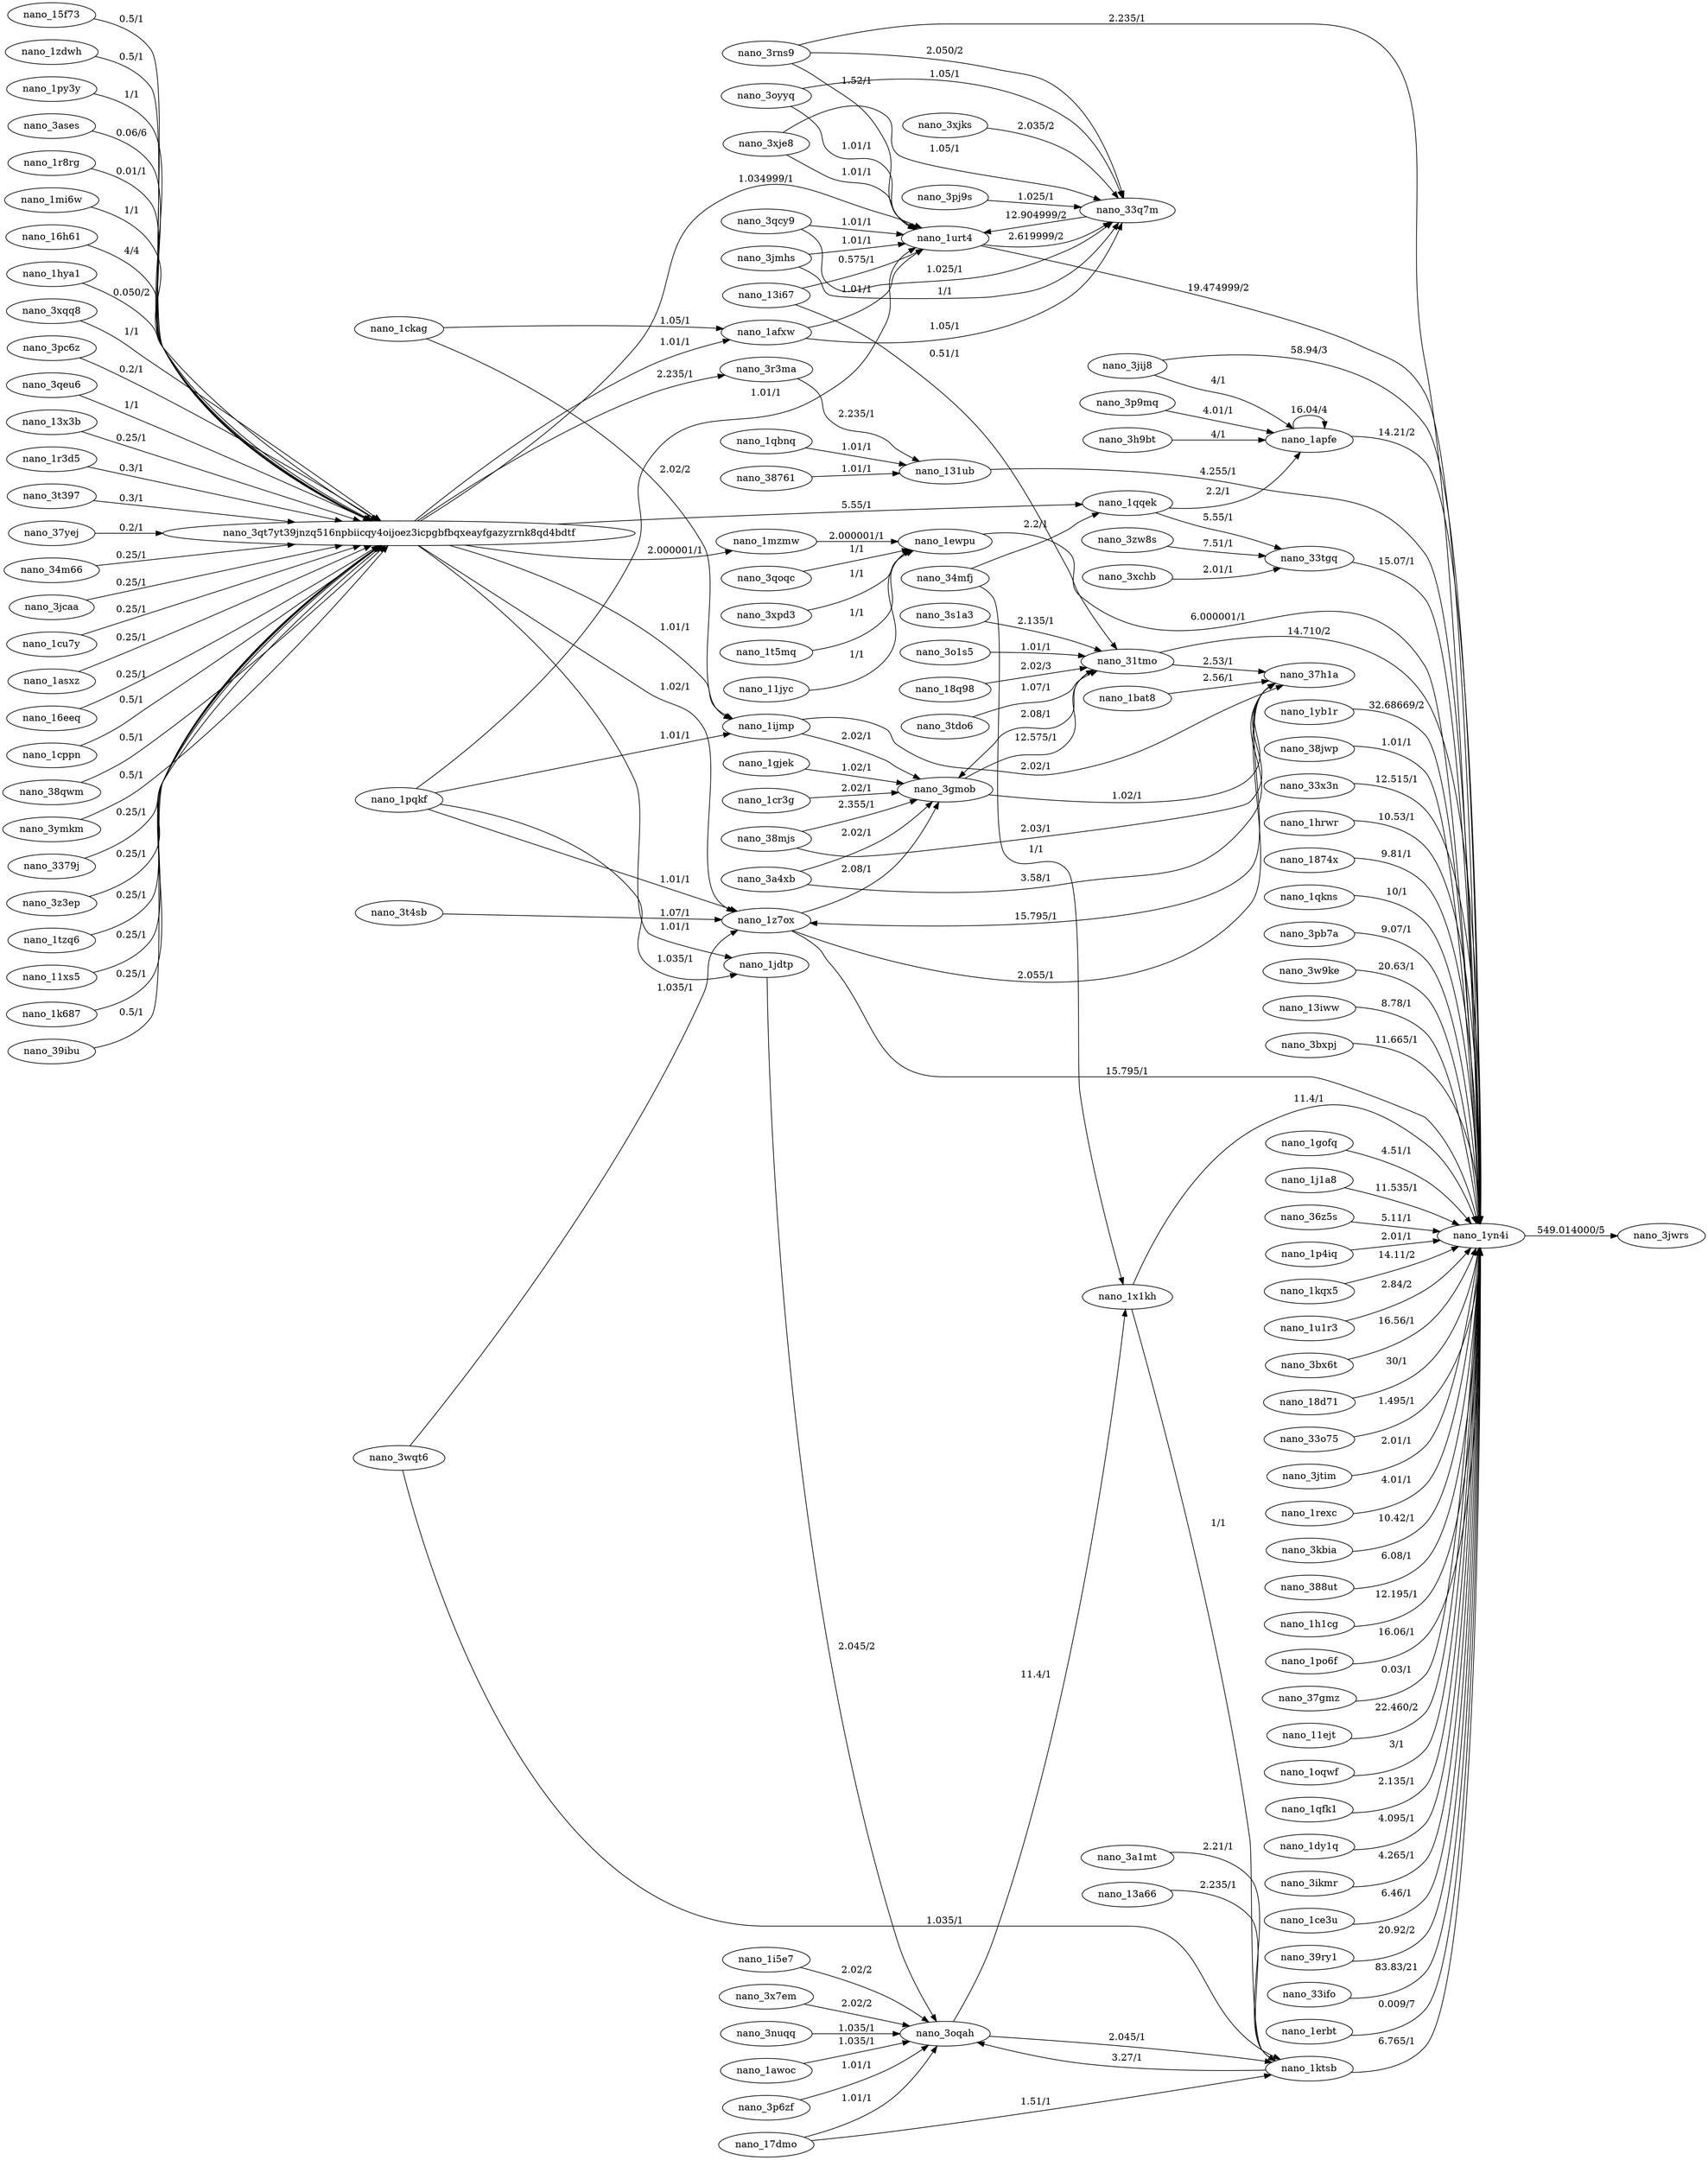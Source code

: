 digraph {
	graph [rankdir=LR]
	nano_3qt7yt39jnzq516npbiicqy4oijoez3icpgbfbqxeayfgazyzrnk8qd4bdtf [URL="https://nanocrawler.cc/explorer/account/nano_3qt7yt39jnzq516npbiicqy4oijoez3icpgbfbqxeayfgazyzrnk8qd4bdtf/history"]
	nano_1mzmwktsuayytipudnh6g53whsjzr8oiajbyom8krdrtm59dueixjepjf5fn [label=nano_1mzmw URL="https://nanocrawler.cc/explorer/account/nano_1mzmwktsuayytipudnh6g53whsjzr8oiajbyom8krdrtm59dueixjepjf5fn/history"]
	nano_3qt7yt39jnzq516npbiicqy4oijoez3icpgbfbqxeayfgazyzrnk8qd4bdtf -> nano_1mzmwktsuayytipudnh6g53whsjzr8oiajbyom8krdrtm59dueixjepjf5fn [label="2.000001/1"]
	nano_15f73zjiwcnewihizrjwno7y9sk69mszct53samx7kzc1dm7dq8h5k3f8mft [label=nano_15f73 URL="https://nanocrawler.cc/explorer/account/nano_15f73zjiwcnewihizrjwno7y9sk69mszct53samx7kzc1dm7dq8h5k3f8mft/history"]
	nano_15f73zjiwcnewihizrjwno7y9sk69mszct53samx7kzc1dm7dq8h5k3f8mft -> nano_3qt7yt39jnzq516npbiicqy4oijoez3icpgbfbqxeayfgazyzrnk8qd4bdtf [label="0.5/1"]
	nano_1zdwho13kyxscuq6orz6f1bmfjr3w8uscxcrardzhcoaudax6h8biogesixw [label=nano_1zdwh URL="https://nanocrawler.cc/explorer/account/nano_1zdwho13kyxscuq6orz6f1bmfjr3w8uscxcrardzhcoaudax6h8biogesixw/history"]
	nano_1zdwho13kyxscuq6orz6f1bmfjr3w8uscxcrardzhcoaudax6h8biogesixw -> nano_3qt7yt39jnzq516npbiicqy4oijoez3icpgbfbqxeayfgazyzrnk8qd4bdtf [label="0.5/1"]
	nano_1py3yi4k8xkx1pxyghm93aa4ihsux9nngjuhiorzy5yds5k1gznnoenbq344 [label=nano_1py3y URL="https://nanocrawler.cc/explorer/account/nano_1py3yi4k8xkx1pxyghm93aa4ihsux9nngjuhiorzy5yds5k1gznnoenbq344/history"]
	nano_1py3yi4k8xkx1pxyghm93aa4ihsux9nngjuhiorzy5yds5k1gznnoenbq344 -> nano_3qt7yt39jnzq516npbiicqy4oijoez3icpgbfbqxeayfgazyzrnk8qd4bdtf [label="1/1"]
	nano_1z7oxugm9ce8xpt1wh4i5zp47mpfjbneimewmpdo1w6mups88adkmggby1q9 [label=nano_1z7ox URL="https://nanocrawler.cc/explorer/account/nano_1z7oxugm9ce8xpt1wh4i5zp47mpfjbneimewmpdo1w6mups88adkmggby1q9/history"]
	nano_3qt7yt39jnzq516npbiicqy4oijoez3icpgbfbqxeayfgazyzrnk8qd4bdtf -> nano_1z7oxugm9ce8xpt1wh4i5zp47mpfjbneimewmpdo1w6mups88adkmggby1q9 [label="1.02/1"]
	nano_3ases8xsf1dcsqsafjjgsqutmcb76ooeq761wcxgkersehrm8t417fz7krxp [label=nano_3ases URL="https://nanocrawler.cc/explorer/account/nano_3ases8xsf1dcsqsafjjgsqutmcb76ooeq761wcxgkersehrm8t417fz7krxp/history"]
	nano_3ases8xsf1dcsqsafjjgsqutmcb76ooeq761wcxgkersehrm8t417fz7krxp -> nano_3qt7yt39jnzq516npbiicqy4oijoez3icpgbfbqxeayfgazyzrnk8qd4bdtf [label="0.06/6"]
	nano_1r8rguspg8aocqc4xu6hirw44o3sxwa9p3cgftiq11q3pepk9qa7ibnxzdce [label=nano_1r8rg URL="https://nanocrawler.cc/explorer/account/nano_1r8rguspg8aocqc4xu6hirw44o3sxwa9p3cgftiq11q3pepk9qa7ibnxzdce/history"]
	nano_1r8rguspg8aocqc4xu6hirw44o3sxwa9p3cgftiq11q3pepk9qa7ibnxzdce -> nano_3qt7yt39jnzq516npbiicqy4oijoez3icpgbfbqxeayfgazyzrnk8qd4bdtf [label="0.01/1"]
	nano_1mi6wiccnyqyc9soco1sisjxe8iidtu3hpkbguj8wf3rsh7ofrw63yb47nh9 [label=nano_1mi6w URL="https://nanocrawler.cc/explorer/account/nano_1mi6wiccnyqyc9soco1sisjxe8iidtu3hpkbguj8wf3rsh7ofrw63yb47nh9/history"]
	nano_1mi6wiccnyqyc9soco1sisjxe8iidtu3hpkbguj8wf3rsh7ofrw63yb47nh9 -> nano_3qt7yt39jnzq516npbiicqy4oijoez3icpgbfbqxeayfgazyzrnk8qd4bdtf [label="1/1"]
	nano_1ijmp98wncewk48ak87rhkwwej3fissfe4anjnnxk7ifernrnp3wxryqop81 [label=nano_1ijmp URL="https://nanocrawler.cc/explorer/account/nano_1ijmp98wncewk48ak87rhkwwej3fissfe4anjnnxk7ifernrnp3wxryqop81/history"]
	nano_3qt7yt39jnzq516npbiicqy4oijoez3icpgbfbqxeayfgazyzrnk8qd4bdtf -> nano_1ijmp98wncewk48ak87rhkwwej3fissfe4anjnnxk7ifernrnp3wxryqop81 [label="1.01/1"]
	nano_16h61buhzkq531nipp7t3zsfdaeah8urze7gkrf68tb6fp3xtngey8o79qhy [label=nano_16h61 URL="https://nanocrawler.cc/explorer/account/nano_16h61buhzkq531nipp7t3zsfdaeah8urze7gkrf68tb6fp3xtngey8o79qhy/history"]
	nano_16h61buhzkq531nipp7t3zsfdaeah8urze7gkrf68tb6fp3xtngey8o79qhy -> nano_3qt7yt39jnzq516npbiicqy4oijoez3icpgbfbqxeayfgazyzrnk8qd4bdtf [label="4/4"]
	nano_1afxwzsdmti5we4xkxkxikuodegahnyi3ijio64aafduecm5kq9axwbxtkxx [label=nano_1afxw URL="https://nanocrawler.cc/explorer/account/nano_1afxwzsdmti5we4xkxkxikuodegahnyi3ijio64aafduecm5kq9axwbxtkxx/history"]
	nano_3qt7yt39jnzq516npbiicqy4oijoez3icpgbfbqxeayfgazyzrnk8qd4bdtf -> nano_1afxwzsdmti5we4xkxkxikuodegahnyi3ijio64aafduecm5kq9axwbxtkxx [label="1.01/1"]
	nano_1urt4m979igp1bfrnrajswarfscj7aw5gdsy7jkzgbhmob5zcayjq5hqwe9e [label=nano_1urt4 URL="https://nanocrawler.cc/explorer/account/nano_1urt4m979igp1bfrnrajswarfscj7aw5gdsy7jkzgbhmob5zcayjq5hqwe9e/history"]
	nano_3qt7yt39jnzq516npbiicqy4oijoez3icpgbfbqxeayfgazyzrnk8qd4bdtf -> nano_1urt4m979igp1bfrnrajswarfscj7aw5gdsy7jkzgbhmob5zcayjq5hqwe9e [label="1.034999/1"]
	nano_1hya1cpmmop4g7bakz1rb6e1q7b8frcywukfq1ih7e1ix5cf1r15pdw5minq [label=nano_1hya1 URL="https://nanocrawler.cc/explorer/account/nano_1hya1cpmmop4g7bakz1rb6e1q7b8frcywukfq1ih7e1ix5cf1r15pdw5minq/history"]
	nano_1hya1cpmmop4g7bakz1rb6e1q7b8frcywukfq1ih7e1ix5cf1r15pdw5minq -> nano_3qt7yt39jnzq516npbiicqy4oijoez3icpgbfbqxeayfgazyzrnk8qd4bdtf [label="0.050/2"]
	nano_1jdtpk7p76exs17m5pkjub9zku4dmek6dzmoqtbiub5iahkggoj9uhna1xcb [label=nano_1jdtp URL="https://nanocrawler.cc/explorer/account/nano_1jdtpk7p76exs17m5pkjub9zku4dmek6dzmoqtbiub5iahkggoj9uhna1xcb/history"]
	nano_3qt7yt39jnzq516npbiicqy4oijoez3icpgbfbqxeayfgazyzrnk8qd4bdtf -> nano_1jdtpk7p76exs17m5pkjub9zku4dmek6dzmoqtbiub5iahkggoj9uhna1xcb [label="1.01/1"]
	nano_3r3maaoa4a15rxy587gg9minmayyfb3b5r6ynhywgtdey6pjkyn1tb3c7r4x [label=nano_3r3ma URL="https://nanocrawler.cc/explorer/account/nano_3r3maaoa4a15rxy587gg9minmayyfb3b5r6ynhywgtdey6pjkyn1tb3c7r4x/history"]
	nano_3qt7yt39jnzq516npbiicqy4oijoez3icpgbfbqxeayfgazyzrnk8qd4bdtf -> nano_3r3maaoa4a15rxy587gg9minmayyfb3b5r6ynhywgtdey6pjkyn1tb3c7r4x [label="2.235/1"]
	nano_3xqq83obuxsr8m7a87fk81xw7qbcn9dntjzwpeocp9dahxu97zstgm7u5z8a [label=nano_3xqq8 URL="https://nanocrawler.cc/explorer/account/nano_3xqq83obuxsr8m7a87fk81xw7qbcn9dntjzwpeocp9dahxu97zstgm7u5z8a/history"]
	nano_3xqq83obuxsr8m7a87fk81xw7qbcn9dntjzwpeocp9dahxu97zstgm7u5z8a -> nano_3qt7yt39jnzq516npbiicqy4oijoez3icpgbfbqxeayfgazyzrnk8qd4bdtf [label="1/1"]
	nano_3pc6zzdwnfkwzseqa57domtph4kzf9xgui17gpuaswdubjutfab7qmwgttdy [label=nano_3pc6z URL="https://nanocrawler.cc/explorer/account/nano_3pc6zzdwnfkwzseqa57domtph4kzf9xgui17gpuaswdubjutfab7qmwgttdy/history"]
	nano_3pc6zzdwnfkwzseqa57domtph4kzf9xgui17gpuaswdubjutfab7qmwgttdy -> nano_3qt7yt39jnzq516npbiicqy4oijoez3icpgbfbqxeayfgazyzrnk8qd4bdtf [label="0.2/1"]
	nano_3qeu6nk4zobjs7nuygg8iuikms8skhdpi7qs463xbwwjbrumpis9yk16k6ih [label=nano_3qeu6 URL="https://nanocrawler.cc/explorer/account/nano_3qeu6nk4zobjs7nuygg8iuikms8skhdpi7qs463xbwwjbrumpis9yk16k6ih/history"]
	nano_3qeu6nk4zobjs7nuygg8iuikms8skhdpi7qs463xbwwjbrumpis9yk16k6ih -> nano_3qt7yt39jnzq516npbiicqy4oijoez3icpgbfbqxeayfgazyzrnk8qd4bdtf [label="1/1"]
	nano_1qqekerd1dand9j78ec6rsrhrac6rptiuwei86eh3fkdmw9r5khtwdtgfd4w [label=nano_1qqek URL="https://nanocrawler.cc/explorer/account/nano_1qqekerd1dand9j78ec6rsrhrac6rptiuwei86eh3fkdmw9r5khtwdtgfd4w/history"]
	nano_3qt7yt39jnzq516npbiicqy4oijoez3icpgbfbqxeayfgazyzrnk8qd4bdtf -> nano_1qqekerd1dand9j78ec6rsrhrac6rptiuwei86eh3fkdmw9r5khtwdtgfd4w [label="5.55/1"]
	nano_13x3b7nwmk7bis3mgxwbnf5uqiohs1p1rdc931xby1qfk5i1xx45my8d7uig [label=nano_13x3b URL="https://nanocrawler.cc/explorer/account/nano_13x3b7nwmk7bis3mgxwbnf5uqiohs1p1rdc931xby1qfk5i1xx45my8d7uig/history"]
	nano_13x3b7nwmk7bis3mgxwbnf5uqiohs1p1rdc931xby1qfk5i1xx45my8d7uig -> nano_3qt7yt39jnzq516npbiicqy4oijoez3icpgbfbqxeayfgazyzrnk8qd4bdtf [label="0.25/1"]
	nano_1r3d57jjh14hzzc9om173on5o88dpghg6tryc85c7t91bbdtgee179gztrjy [label=nano_1r3d5 URL="https://nanocrawler.cc/explorer/account/nano_1r3d57jjh14hzzc9om173on5o88dpghg6tryc85c7t91bbdtgee179gztrjy/history"]
	nano_1r3d57jjh14hzzc9om173on5o88dpghg6tryc85c7t91bbdtgee179gztrjy -> nano_3qt7yt39jnzq516npbiicqy4oijoez3icpgbfbqxeayfgazyzrnk8qd4bdtf [label="0.3/1"]
	nano_3t397tg7u4kkrannxy3qf6my9zieh8xa5qixo7c5wtdykpme3qu89jy67jco [label=nano_3t397 URL="https://nanocrawler.cc/explorer/account/nano_3t397tg7u4kkrannxy3qf6my9zieh8xa5qixo7c5wtdykpme3qu89jy67jco/history"]
	nano_3t397tg7u4kkrannxy3qf6my9zieh8xa5qixo7c5wtdykpme3qu89jy67jco -> nano_3qt7yt39jnzq516npbiicqy4oijoez3icpgbfbqxeayfgazyzrnk8qd4bdtf [label="0.3/1"]
	nano_37yejhkk3qt7n4tqt8cd6tjgdhh8rrwux9yxudge5fhfxd4y1sggoai38s5n [label=nano_37yej URL="https://nanocrawler.cc/explorer/account/nano_37yejhkk3qt7n4tqt8cd6tjgdhh8rrwux9yxudge5fhfxd4y1sggoai38s5n/history"]
	nano_37yejhkk3qt7n4tqt8cd6tjgdhh8rrwux9yxudge5fhfxd4y1sggoai38s5n -> nano_3qt7yt39jnzq516npbiicqy4oijoez3icpgbfbqxeayfgazyzrnk8qd4bdtf [label="0.2/1"]
	nano_34m66q8qx5n7ac5dnd8uhcpgusokcy1cwzruez4p8nkgz9mshiyazn4a96kr [label=nano_34m66 URL="https://nanocrawler.cc/explorer/account/nano_34m66q8qx5n7ac5dnd8uhcpgusokcy1cwzruez4p8nkgz9mshiyazn4a96kr/history"]
	nano_34m66q8qx5n7ac5dnd8uhcpgusokcy1cwzruez4p8nkgz9mshiyazn4a96kr -> nano_3qt7yt39jnzq516npbiicqy4oijoez3icpgbfbqxeayfgazyzrnk8qd4bdtf [label="0.25/1"]
	nano_3jcaaujxwob9thf6xmtjizhtf8cxs74c9c99wtdjkreofb5fdhekbxbwzfa5 [label=nano_3jcaa URL="https://nanocrawler.cc/explorer/account/nano_3jcaaujxwob9thf6xmtjizhtf8cxs74c9c99wtdjkreofb5fdhekbxbwzfa5/history"]
	nano_3jcaaujxwob9thf6xmtjizhtf8cxs74c9c99wtdjkreofb5fdhekbxbwzfa5 -> nano_3qt7yt39jnzq516npbiicqy4oijoez3icpgbfbqxeayfgazyzrnk8qd4bdtf [label="0.25/1"]
	nano_1cu7yfgou4xyrmhm3m8jni1ogom9ou7t194wqx3zpwjwpmwhzai7y1yh8ezx [label=nano_1cu7y URL="https://nanocrawler.cc/explorer/account/nano_1cu7yfgou4xyrmhm3m8jni1ogom9ou7t194wqx3zpwjwpmwhzai7y1yh8ezx/history"]
	nano_1cu7yfgou4xyrmhm3m8jni1ogom9ou7t194wqx3zpwjwpmwhzai7y1yh8ezx -> nano_3qt7yt39jnzq516npbiicqy4oijoez3icpgbfbqxeayfgazyzrnk8qd4bdtf [label="0.25/1"]
	nano_1asxzmtkqzzw41ct3g4q715ddfywt7h4oc3goow5sd7oyjh1eaogiurhdrxi [label=nano_1asxz URL="https://nanocrawler.cc/explorer/account/nano_1asxzmtkqzzw41ct3g4q715ddfywt7h4oc3goow5sd7oyjh1eaogiurhdrxi/history"]
	nano_1asxzmtkqzzw41ct3g4q715ddfywt7h4oc3goow5sd7oyjh1eaogiurhdrxi -> nano_3qt7yt39jnzq516npbiicqy4oijoez3icpgbfbqxeayfgazyzrnk8qd4bdtf [label="0.25/1"]
	nano_16eeqftqkxfnxqf8t36t1gdjk7tn7biebk49rugkrrcm8stq3eocywu9ynuq [label=nano_16eeq URL="https://nanocrawler.cc/explorer/account/nano_16eeqftqkxfnxqf8t36t1gdjk7tn7biebk49rugkrrcm8stq3eocywu9ynuq/history"]
	nano_16eeqftqkxfnxqf8t36t1gdjk7tn7biebk49rugkrrcm8stq3eocywu9ynuq -> nano_3qt7yt39jnzq516npbiicqy4oijoez3icpgbfbqxeayfgazyzrnk8qd4bdtf [label="0.25/1"]
	nano_1cppnar9oetesipt4rqb1h1ozaxymau5e7erng4fj6au1tqmm4aaqjtzibmj [label=nano_1cppn URL="https://nanocrawler.cc/explorer/account/nano_1cppnar9oetesipt4rqb1h1ozaxymau5e7erng4fj6au1tqmm4aaqjtzibmj/history"]
	nano_1cppnar9oetesipt4rqb1h1ozaxymau5e7erng4fj6au1tqmm4aaqjtzibmj -> nano_3qt7yt39jnzq516npbiicqy4oijoez3icpgbfbqxeayfgazyzrnk8qd4bdtf [label="0.5/1"]
	nano_38qwmfe6wbrqsmx3nrgr5hsa64wq3gp7yfcfxb8miqnk8ezzuhw6acdc7sna [label=nano_38qwm URL="https://nanocrawler.cc/explorer/account/nano_38qwmfe6wbrqsmx3nrgr5hsa64wq3gp7yfcfxb8miqnk8ezzuhw6acdc7sna/history"]
	nano_38qwmfe6wbrqsmx3nrgr5hsa64wq3gp7yfcfxb8miqnk8ezzuhw6acdc7sna -> nano_3qt7yt39jnzq516npbiicqy4oijoez3icpgbfbqxeayfgazyzrnk8qd4bdtf [label="0.5/1"]
	nano_3ymkmqwf61dm51iaijiu8y99jwqa7fkpo83grtjemxi6kixaqdawaygwaywb [label=nano_3ymkm URL="https://nanocrawler.cc/explorer/account/nano_3ymkmqwf61dm51iaijiu8y99jwqa7fkpo83grtjemxi6kixaqdawaygwaywb/history"]
	nano_3ymkmqwf61dm51iaijiu8y99jwqa7fkpo83grtjemxi6kixaqdawaygwaywb -> nano_3qt7yt39jnzq516npbiicqy4oijoez3icpgbfbqxeayfgazyzrnk8qd4bdtf [label="0.5/1"]
	nano_3379jnrdde6obk1rfgjkb1kebtjeux13cm8kpetb17zas4a43wuoxdkt5d3a [label=nano_3379j URL="https://nanocrawler.cc/explorer/account/nano_3379jnrdde6obk1rfgjkb1kebtjeux13cm8kpetb17zas4a43wuoxdkt5d3a/history"]
	nano_3379jnrdde6obk1rfgjkb1kebtjeux13cm8kpetb17zas4a43wuoxdkt5d3a -> nano_3qt7yt39jnzq516npbiicqy4oijoez3icpgbfbqxeayfgazyzrnk8qd4bdtf [label="0.25/1"]
	nano_3z3epywmcpbdioeobpy3b7acgtak1map5zysfg64tjkk8qrkauwpqtpa4nfb [label=nano_3z3ep URL="https://nanocrawler.cc/explorer/account/nano_3z3epywmcpbdioeobpy3b7acgtak1map5zysfg64tjkk8qrkauwpqtpa4nfb/history"]
	nano_3z3epywmcpbdioeobpy3b7acgtak1map5zysfg64tjkk8qrkauwpqtpa4nfb -> nano_3qt7yt39jnzq516npbiicqy4oijoez3icpgbfbqxeayfgazyzrnk8qd4bdtf [label="0.25/1"]
	nano_1tzq6sijb88mm49hedrprri1ff3zy1o9ob5jdrw9my6at9yjcgoizhnya5q5 [label=nano_1tzq6 URL="https://nanocrawler.cc/explorer/account/nano_1tzq6sijb88mm49hedrprri1ff3zy1o9ob5jdrw9my6at9yjcgoizhnya5q5/history"]
	nano_1tzq6sijb88mm49hedrprri1ff3zy1o9ob5jdrw9my6at9yjcgoizhnya5q5 -> nano_3qt7yt39jnzq516npbiicqy4oijoez3icpgbfbqxeayfgazyzrnk8qd4bdtf [label="0.25/1"]
	nano_11xs5azqf7yit787yxzfur7nbjn5gz48a4ztwrs5esi86zcuafuzukz7wxyt [label=nano_11xs5 URL="https://nanocrawler.cc/explorer/account/nano_11xs5azqf7yit787yxzfur7nbjn5gz48a4ztwrs5esi86zcuafuzukz7wxyt/history"]
	nano_11xs5azqf7yit787yxzfur7nbjn5gz48a4ztwrs5esi86zcuafuzukz7wxyt -> nano_3qt7yt39jnzq516npbiicqy4oijoez3icpgbfbqxeayfgazyzrnk8qd4bdtf [label="0.25/1"]
	nano_1k687w5kxdui54stjkw4q34uhmqs3ui15u5tf3g9h4ae9gp4eejzcpd3y9rf [label=nano_1k687 URL="https://nanocrawler.cc/explorer/account/nano_1k687w5kxdui54stjkw4q34uhmqs3ui15u5tf3g9h4ae9gp4eejzcpd3y9rf/history"]
	nano_1k687w5kxdui54stjkw4q34uhmqs3ui15u5tf3g9h4ae9gp4eejzcpd3y9rf -> nano_3qt7yt39jnzq516npbiicqy4oijoez3icpgbfbqxeayfgazyzrnk8qd4bdtf [label="0.25/1"]
	nano_39ibukm8xr7zwahfgn6rsbfwungc9cx3pyi45ypr6n7gax8qhh46g6ncddf3 [label=nano_39ibu URL="https://nanocrawler.cc/explorer/account/nano_39ibukm8xr7zwahfgn6rsbfwungc9cx3pyi45ypr6n7gax8qhh46g6ncddf3/history"]
	nano_39ibukm8xr7zwahfgn6rsbfwungc9cx3pyi45ypr6n7gax8qhh46g6ncddf3 -> nano_3qt7yt39jnzq516npbiicqy4oijoez3icpgbfbqxeayfgazyzrnk8qd4bdtf [label="0.5/1"]
	nano_3r3maaoa4a15rxy587gg9minmayyfb3b5r6ynhywgtdey6pjkyn1tb3c7r4x [label=nano_3r3ma URL="https://nanocrawler.cc/explorer/account/nano_3r3maaoa4a15rxy587gg9minmayyfb3b5r6ynhywgtdey6pjkyn1tb3c7r4x/history"]
	nano_131ubrcdie57twu41y4nh8sa4t1gqhjcedkcaaks4q4aut85nwn65wj6qifo [label=nano_131ub URL="https://nanocrawler.cc/explorer/account/nano_131ubrcdie57twu41y4nh8sa4t1gqhjcedkcaaks4q4aut85nwn65wj6qifo/history"]
	nano_3r3maaoa4a15rxy587gg9minmayyfb3b5r6ynhywgtdey6pjkyn1tb3c7r4x -> nano_131ubrcdie57twu41y4nh8sa4t1gqhjcedkcaaks4q4aut85nwn65wj6qifo [label="2.235/1"]
	nano_1qqekerd1dand9j78ec6rsrhrac6rptiuwei86eh3fkdmw9r5khtwdtgfd4w [label=nano_1qqek URL="https://nanocrawler.cc/explorer/account/nano_1qqekerd1dand9j78ec6rsrhrac6rptiuwei86eh3fkdmw9r5khtwdtgfd4w/history"]
	nano_1apfegh11y4juznrgpbz6dqrw8bpheoiw336s1asf818m5joc7r69iuou7s6 [label=nano_1apfe URL="https://nanocrawler.cc/explorer/account/nano_1apfegh11y4juznrgpbz6dqrw8bpheoiw336s1asf818m5joc7r69iuou7s6/history"]
	nano_1qqekerd1dand9j78ec6rsrhrac6rptiuwei86eh3fkdmw9r5khtwdtgfd4w -> nano_1apfegh11y4juznrgpbz6dqrw8bpheoiw336s1asf818m5joc7r69iuou7s6 [label="2.2/1"]
	nano_34mfjqe7i1fyk7yds8zxxcsmswbtsb33sxnxuoeobe1feoqi1un3ky4ppnhx [label=nano_34mfj URL="https://nanocrawler.cc/explorer/account/nano_34mfjqe7i1fyk7yds8zxxcsmswbtsb33sxnxuoeobe1feoqi1un3ky4ppnhx/history"]
	nano_1qqekerd1dand9j78ec6rsrhrac6rptiuwei86eh3fkdmw9r5khtwdtgfd4w [label=nano_1qqek URL="https://nanocrawler.cc/explorer/account/nano_1qqekerd1dand9j78ec6rsrhrac6rptiuwei86eh3fkdmw9r5khtwdtgfd4w/history"]
	nano_34mfjqe7i1fyk7yds8zxxcsmswbtsb33sxnxuoeobe1feoqi1un3ky4ppnhx -> nano_1qqekerd1dand9j78ec6rsrhrac6rptiuwei86eh3fkdmw9r5khtwdtgfd4w [label="2.2/1"]
	nano_1qqekerd1dand9j78ec6rsrhrac6rptiuwei86eh3fkdmw9r5khtwdtgfd4w [label=nano_1qqek URL="https://nanocrawler.cc/explorer/account/nano_1qqekerd1dand9j78ec6rsrhrac6rptiuwei86eh3fkdmw9r5khtwdtgfd4w/history"]
	nano_33tgqesgpm819xhgynbnq7jzk95tkkfpqkt9m1meuzbaeejy8u98w33xpgdk [label=nano_33tgq URL="https://nanocrawler.cc/explorer/account/nano_33tgqesgpm819xhgynbnq7jzk95tkkfpqkt9m1meuzbaeejy8u98w33xpgdk/history"]
	nano_1qqekerd1dand9j78ec6rsrhrac6rptiuwei86eh3fkdmw9r5khtwdtgfd4w -> nano_33tgqesgpm819xhgynbnq7jzk95tkkfpqkt9m1meuzbaeejy8u98w33xpgdk [label="5.55/1"]
	nano_1urt4m979igp1bfrnrajswarfscj7aw5gdsy7jkzgbhmob5zcayjq5hqwe9e [label=nano_1urt4 URL="https://nanocrawler.cc/explorer/account/nano_1urt4m979igp1bfrnrajswarfscj7aw5gdsy7jkzgbhmob5zcayjq5hqwe9e/history"]
	nano_1yn4ips8wry57sfj4hnkgodyrpu67bgpeassmrne46sg9uhr6obnmkgxyr9q [label=nano_1yn4i URL="https://nanocrawler.cc/explorer/account/nano_1yn4ips8wry57sfj4hnkgodyrpu67bgpeassmrne46sg9uhr6obnmkgxyr9q/history"]
	nano_1urt4m979igp1bfrnrajswarfscj7aw5gdsy7jkzgbhmob5zcayjq5hqwe9e -> nano_1yn4ips8wry57sfj4hnkgodyrpu67bgpeassmrne46sg9uhr6obnmkgxyr9q [label="19.474999/2"]
	nano_1afxwzsdmti5we4xkxkxikuodegahnyi3ijio64aafduecm5kq9axwbxtkxx [label=nano_1afxw URL="https://nanocrawler.cc/explorer/account/nano_1afxwzsdmti5we4xkxkxikuodegahnyi3ijio64aafduecm5kq9axwbxtkxx/history"]
	nano_1urt4m979igp1bfrnrajswarfscj7aw5gdsy7jkzgbhmob5zcayjq5hqwe9e [label=nano_1urt4 URL="https://nanocrawler.cc/explorer/account/nano_1urt4m979igp1bfrnrajswarfscj7aw5gdsy7jkzgbhmob5zcayjq5hqwe9e/history"]
	nano_1afxwzsdmti5we4xkxkxikuodegahnyi3ijio64aafduecm5kq9axwbxtkxx -> nano_1urt4m979igp1bfrnrajswarfscj7aw5gdsy7jkzgbhmob5zcayjq5hqwe9e [label="1.01/1"]
	nano_3rns9i9ruwyjwpj4h1yszpuwu6159xhgwjw1rowmjq46akq9pqeyy14si1f5 [label=nano_3rns9 URL="https://nanocrawler.cc/explorer/account/nano_3rns9i9ruwyjwpj4h1yszpuwu6159xhgwjw1rowmjq46akq9pqeyy14si1f5/history"]
	nano_1urt4m979igp1bfrnrajswarfscj7aw5gdsy7jkzgbhmob5zcayjq5hqwe9e [label=nano_1urt4 URL="https://nanocrawler.cc/explorer/account/nano_1urt4m979igp1bfrnrajswarfscj7aw5gdsy7jkzgbhmob5zcayjq5hqwe9e/history"]
	nano_3rns9i9ruwyjwpj4h1yszpuwu6159xhgwjw1rowmjq46akq9pqeyy14si1f5 -> nano_1urt4m979igp1bfrnrajswarfscj7aw5gdsy7jkzgbhmob5zcayjq5hqwe9e [label="1.52/1"]
	nano_3oyyqmu3wouix8ftoy3nk57w1cusdatf3hut553q6oc8g1gwefq6fyafipre [label=nano_3oyyq URL="https://nanocrawler.cc/explorer/account/nano_3oyyqmu3wouix8ftoy3nk57w1cusdatf3hut553q6oc8g1gwefq6fyafipre/history"]
	nano_1urt4m979igp1bfrnrajswarfscj7aw5gdsy7jkzgbhmob5zcayjq5hqwe9e [label=nano_1urt4 URL="https://nanocrawler.cc/explorer/account/nano_1urt4m979igp1bfrnrajswarfscj7aw5gdsy7jkzgbhmob5zcayjq5hqwe9e/history"]
	nano_3oyyqmu3wouix8ftoy3nk57w1cusdatf3hut553q6oc8g1gwefq6fyafipre -> nano_1urt4m979igp1bfrnrajswarfscj7aw5gdsy7jkzgbhmob5zcayjq5hqwe9e [label="1.01/1"]
	nano_33q7mbzzx4urqwjz59pyweiba1scjp7aiemk3wctfwund7mpr4autyed4hy3 [label=nano_33q7m URL="https://nanocrawler.cc/explorer/account/nano_33q7mbzzx4urqwjz59pyweiba1scjp7aiemk3wctfwund7mpr4autyed4hy3/history"]
	nano_1urt4m979igp1bfrnrajswarfscj7aw5gdsy7jkzgbhmob5zcayjq5hqwe9e [label=nano_1urt4 URL="https://nanocrawler.cc/explorer/account/nano_1urt4m979igp1bfrnrajswarfscj7aw5gdsy7jkzgbhmob5zcayjq5hqwe9e/history"]
	nano_33q7mbzzx4urqwjz59pyweiba1scjp7aiemk3wctfwund7mpr4autyed4hy3 -> nano_1urt4m979igp1bfrnrajswarfscj7aw5gdsy7jkzgbhmob5zcayjq5hqwe9e [label="12.904999/2"]
	nano_3qcy9rjnt5eq554u8ga3dcxdqbp57cykgibzjuhpfw8rfuqb7t4rsbhu39z3 [label=nano_3qcy9 URL="https://nanocrawler.cc/explorer/account/nano_3qcy9rjnt5eq554u8ga3dcxdqbp57cykgibzjuhpfw8rfuqb7t4rsbhu39z3/history"]
	nano_1urt4m979igp1bfrnrajswarfscj7aw5gdsy7jkzgbhmob5zcayjq5hqwe9e [label=nano_1urt4 URL="https://nanocrawler.cc/explorer/account/nano_1urt4m979igp1bfrnrajswarfscj7aw5gdsy7jkzgbhmob5zcayjq5hqwe9e/history"]
	nano_3qcy9rjnt5eq554u8ga3dcxdqbp57cykgibzjuhpfw8rfuqb7t4rsbhu39z3 -> nano_1urt4m979igp1bfrnrajswarfscj7aw5gdsy7jkzgbhmob5zcayjq5hqwe9e [label="1.01/1"]
	nano_3jmhsh9pzibwpeqwx63py733bxx3p1uag4e35914x3fptr8g1jkpsx6myfr7 [label=nano_3jmhs URL="https://nanocrawler.cc/explorer/account/nano_3jmhsh9pzibwpeqwx63py733bxx3p1uag4e35914x3fptr8g1jkpsx6myfr7/history"]
	nano_1urt4m979igp1bfrnrajswarfscj7aw5gdsy7jkzgbhmob5zcayjq5hqwe9e [label=nano_1urt4 URL="https://nanocrawler.cc/explorer/account/nano_1urt4m979igp1bfrnrajswarfscj7aw5gdsy7jkzgbhmob5zcayjq5hqwe9e/history"]
	nano_3jmhsh9pzibwpeqwx63py733bxx3p1uag4e35914x3fptr8g1jkpsx6myfr7 -> nano_1urt4m979igp1bfrnrajswarfscj7aw5gdsy7jkzgbhmob5zcayjq5hqwe9e [label="1.01/1"]
	nano_3xje8u5isnp811b19u3tso8krx4dpp1378iwkf7detdsd47cbqnrexifwg11 [label=nano_3xje8 URL="https://nanocrawler.cc/explorer/account/nano_3xje8u5isnp811b19u3tso8krx4dpp1378iwkf7detdsd47cbqnrexifwg11/history"]
	nano_1urt4m979igp1bfrnrajswarfscj7aw5gdsy7jkzgbhmob5zcayjq5hqwe9e [label=nano_1urt4 URL="https://nanocrawler.cc/explorer/account/nano_1urt4m979igp1bfrnrajswarfscj7aw5gdsy7jkzgbhmob5zcayjq5hqwe9e/history"]
	nano_3xje8u5isnp811b19u3tso8krx4dpp1378iwkf7detdsd47cbqnrexifwg11 -> nano_1urt4m979igp1bfrnrajswarfscj7aw5gdsy7jkzgbhmob5zcayjq5hqwe9e [label="1.01/1"]
	nano_1urt4m979igp1bfrnrajswarfscj7aw5gdsy7jkzgbhmob5zcayjq5hqwe9e [label=nano_1urt4 URL="https://nanocrawler.cc/explorer/account/nano_1urt4m979igp1bfrnrajswarfscj7aw5gdsy7jkzgbhmob5zcayjq5hqwe9e/history"]
	nano_33q7mbzzx4urqwjz59pyweiba1scjp7aiemk3wctfwund7mpr4autyed4hy3 [label=nano_33q7m URL="https://nanocrawler.cc/explorer/account/nano_33q7mbzzx4urqwjz59pyweiba1scjp7aiemk3wctfwund7mpr4autyed4hy3/history"]
	nano_1urt4m979igp1bfrnrajswarfscj7aw5gdsy7jkzgbhmob5zcayjq5hqwe9e -> nano_33q7mbzzx4urqwjz59pyweiba1scjp7aiemk3wctfwund7mpr4autyed4hy3 [label="2.619999/2"]
	nano_1pqkfc7oaik4afipcb4wn3g4c3h7r83fp17pfhefppdc3x77hu5yqykwebzd [label=nano_1pqkf URL="https://nanocrawler.cc/explorer/account/nano_1pqkfc7oaik4afipcb4wn3g4c3h7r83fp17pfhefppdc3x77hu5yqykwebzd/history"]
	nano_1urt4m979igp1bfrnrajswarfscj7aw5gdsy7jkzgbhmob5zcayjq5hqwe9e [label=nano_1urt4 URL="https://nanocrawler.cc/explorer/account/nano_1urt4m979igp1bfrnrajswarfscj7aw5gdsy7jkzgbhmob5zcayjq5hqwe9e/history"]
	nano_1pqkfc7oaik4afipcb4wn3g4c3h7r83fp17pfhefppdc3x77hu5yqykwebzd -> nano_1urt4m979igp1bfrnrajswarfscj7aw5gdsy7jkzgbhmob5zcayjq5hqwe9e [label="1.01/1"]
	nano_13i67tyueorcnekwzougwjmxx6pswub6mnr3raomugcy718ifedtu9kxamfa [label=nano_13i67 URL="https://nanocrawler.cc/explorer/account/nano_13i67tyueorcnekwzougwjmxx6pswub6mnr3raomugcy718ifedtu9kxamfa/history"]
	nano_1urt4m979igp1bfrnrajswarfscj7aw5gdsy7jkzgbhmob5zcayjq5hqwe9e [label=nano_1urt4 URL="https://nanocrawler.cc/explorer/account/nano_1urt4m979igp1bfrnrajswarfscj7aw5gdsy7jkzgbhmob5zcayjq5hqwe9e/history"]
	nano_13i67tyueorcnekwzougwjmxx6pswub6mnr3raomugcy718ifedtu9kxamfa -> nano_1urt4m979igp1bfrnrajswarfscj7aw5gdsy7jkzgbhmob5zcayjq5hqwe9e [label="0.575/1"]
	nano_1z7oxugm9ce8xpt1wh4i5zp47mpfjbneimewmpdo1w6mups88adkmggby1q9 [label=nano_1z7ox URL="https://nanocrawler.cc/explorer/account/nano_1z7oxugm9ce8xpt1wh4i5zp47mpfjbneimewmpdo1w6mups88adkmggby1q9/history"]
	nano_1yn4ips8wry57sfj4hnkgodyrpu67bgpeassmrne46sg9uhr6obnmkgxyr9q [label=nano_1yn4i URL="https://nanocrawler.cc/explorer/account/nano_1yn4ips8wry57sfj4hnkgodyrpu67bgpeassmrne46sg9uhr6obnmkgxyr9q/history"]
	nano_1z7oxugm9ce8xpt1wh4i5zp47mpfjbneimewmpdo1w6mups88adkmggby1q9 -> nano_1yn4ips8wry57sfj4hnkgodyrpu67bgpeassmrne46sg9uhr6obnmkgxyr9q [label="15.795/1"]
	nano_37h1aqpeesn5xap4mjjjj9gnmdkyptn8mmmb1xhx8m6176h8emaeps5wq67q [label=nano_37h1a URL="https://nanocrawler.cc/explorer/account/nano_37h1aqpeesn5xap4mjjjj9gnmdkyptn8mmmb1xhx8m6176h8emaeps5wq67q/history"]
	nano_1z7oxugm9ce8xpt1wh4i5zp47mpfjbneimewmpdo1w6mups88adkmggby1q9 [label=nano_1z7ox URL="https://nanocrawler.cc/explorer/account/nano_1z7oxugm9ce8xpt1wh4i5zp47mpfjbneimewmpdo1w6mups88adkmggby1q9/history"]
	nano_37h1aqpeesn5xap4mjjjj9gnmdkyptn8mmmb1xhx8m6176h8emaeps5wq67q -> nano_1z7oxugm9ce8xpt1wh4i5zp47mpfjbneimewmpdo1w6mups88adkmggby1q9 [label="15.795/1"]
	nano_1z7oxugm9ce8xpt1wh4i5zp47mpfjbneimewmpdo1w6mups88adkmggby1q9 [label=nano_1z7ox URL="https://nanocrawler.cc/explorer/account/nano_1z7oxugm9ce8xpt1wh4i5zp47mpfjbneimewmpdo1w6mups88adkmggby1q9/history"]
	nano_37h1aqpeesn5xap4mjjjj9gnmdkyptn8mmmb1xhx8m6176h8emaeps5wq67q [label=nano_37h1a URL="https://nanocrawler.cc/explorer/account/nano_37h1aqpeesn5xap4mjjjj9gnmdkyptn8mmmb1xhx8m6176h8emaeps5wq67q/history"]
	nano_1z7oxugm9ce8xpt1wh4i5zp47mpfjbneimewmpdo1w6mups88adkmggby1q9 -> nano_37h1aqpeesn5xap4mjjjj9gnmdkyptn8mmmb1xhx8m6176h8emaeps5wq67q [label="2.055/1"]
	nano_3wqt6umf4fsbcq7h9pwczinbtawk3i8qyzed9g8tf7dcx9s59jkyhmxtehks [label=nano_3wqt6 URL="https://nanocrawler.cc/explorer/account/nano_3wqt6umf4fsbcq7h9pwczinbtawk3i8qyzed9g8tf7dcx9s59jkyhmxtehks/history"]
	nano_1z7oxugm9ce8xpt1wh4i5zp47mpfjbneimewmpdo1w6mups88adkmggby1q9 [label=nano_1z7ox URL="https://nanocrawler.cc/explorer/account/nano_1z7oxugm9ce8xpt1wh4i5zp47mpfjbneimewmpdo1w6mups88adkmggby1q9/history"]
	nano_3wqt6umf4fsbcq7h9pwczinbtawk3i8qyzed9g8tf7dcx9s59jkyhmxtehks -> nano_1z7oxugm9ce8xpt1wh4i5zp47mpfjbneimewmpdo1w6mups88adkmggby1q9 [label="1.035/1"]
	nano_1z7oxugm9ce8xpt1wh4i5zp47mpfjbneimewmpdo1w6mups88adkmggby1q9 [label=nano_1z7ox URL="https://nanocrawler.cc/explorer/account/nano_1z7oxugm9ce8xpt1wh4i5zp47mpfjbneimewmpdo1w6mups88adkmggby1q9/history"]
	nano_3gmobrncois7fe1pn9ue5niqtbsw6jp68oscfxuqptymjs7ebi6fz8sjq1ou [label=nano_3gmob URL="https://nanocrawler.cc/explorer/account/nano_3gmobrncois7fe1pn9ue5niqtbsw6jp68oscfxuqptymjs7ebi6fz8sjq1ou/history"]
	nano_1z7oxugm9ce8xpt1wh4i5zp47mpfjbneimewmpdo1w6mups88adkmggby1q9 -> nano_3gmobrncois7fe1pn9ue5niqtbsw6jp68oscfxuqptymjs7ebi6fz8sjq1ou [label="2.08/1"]
	nano_1pqkfc7oaik4afipcb4wn3g4c3h7r83fp17pfhefppdc3x77hu5yqykwebzd [label=nano_1pqkf URL="https://nanocrawler.cc/explorer/account/nano_1pqkfc7oaik4afipcb4wn3g4c3h7r83fp17pfhefppdc3x77hu5yqykwebzd/history"]
	nano_1z7oxugm9ce8xpt1wh4i5zp47mpfjbneimewmpdo1w6mups88adkmggby1q9 [label=nano_1z7ox URL="https://nanocrawler.cc/explorer/account/nano_1z7oxugm9ce8xpt1wh4i5zp47mpfjbneimewmpdo1w6mups88adkmggby1q9/history"]
	nano_1pqkfc7oaik4afipcb4wn3g4c3h7r83fp17pfhefppdc3x77hu5yqykwebzd -> nano_1z7oxugm9ce8xpt1wh4i5zp47mpfjbneimewmpdo1w6mups88adkmggby1q9 [label="1.01/1"]
	nano_3t4sbkqtijgd9fk4xg9widt3nmhr4e53iajqkfrp84jjaagp11arnf9onqqj [label=nano_3t4sb URL="https://nanocrawler.cc/explorer/account/nano_3t4sbkqtijgd9fk4xg9widt3nmhr4e53iajqkfrp84jjaagp11arnf9onqqj/history"]
	nano_1z7oxugm9ce8xpt1wh4i5zp47mpfjbneimewmpdo1w6mups88adkmggby1q9 [label=nano_1z7ox URL="https://nanocrawler.cc/explorer/account/nano_1z7oxugm9ce8xpt1wh4i5zp47mpfjbneimewmpdo1w6mups88adkmggby1q9/history"]
	nano_3t4sbkqtijgd9fk4xg9widt3nmhr4e53iajqkfrp84jjaagp11arnf9onqqj -> nano_1z7oxugm9ce8xpt1wh4i5zp47mpfjbneimewmpdo1w6mups88adkmggby1q9 [label="1.07/1"]
	nano_1jdtpk7p76exs17m5pkjub9zku4dmek6dzmoqtbiub5iahkggoj9uhna1xcb [label=nano_1jdtp URL="https://nanocrawler.cc/explorer/account/nano_1jdtpk7p76exs17m5pkjub9zku4dmek6dzmoqtbiub5iahkggoj9uhna1xcb/history"]
	nano_3oqahrgqmb51j6tap96x3yhphrguy8a597ugm5t91g73tgnkfmdh6dbuyx5d [label=nano_3oqah URL="https://nanocrawler.cc/explorer/account/nano_3oqahrgqmb51j6tap96x3yhphrguy8a597ugm5t91g73tgnkfmdh6dbuyx5d/history"]
	nano_1jdtpk7p76exs17m5pkjub9zku4dmek6dzmoqtbiub5iahkggoj9uhna1xcb -> nano_3oqahrgqmb51j6tap96x3yhphrguy8a597ugm5t91g73tgnkfmdh6dbuyx5d [label="2.045/2"]
	nano_1pqkfc7oaik4afipcb4wn3g4c3h7r83fp17pfhefppdc3x77hu5yqykwebzd [label=nano_1pqkf URL="https://nanocrawler.cc/explorer/account/nano_1pqkfc7oaik4afipcb4wn3g4c3h7r83fp17pfhefppdc3x77hu5yqykwebzd/history"]
	nano_1jdtpk7p76exs17m5pkjub9zku4dmek6dzmoqtbiub5iahkggoj9uhna1xcb [label=nano_1jdtp URL="https://nanocrawler.cc/explorer/account/nano_1jdtpk7p76exs17m5pkjub9zku4dmek6dzmoqtbiub5iahkggoj9uhna1xcb/history"]
	nano_1pqkfc7oaik4afipcb4wn3g4c3h7r83fp17pfhefppdc3x77hu5yqykwebzd -> nano_1jdtpk7p76exs17m5pkjub9zku4dmek6dzmoqtbiub5iahkggoj9uhna1xcb [label="1.035/1"]
	nano_1mzmwktsuayytipudnh6g53whsjzr8oiajbyom8krdrtm59dueixjepjf5fn [label=nano_1mzmw URL="https://nanocrawler.cc/explorer/account/nano_1mzmwktsuayytipudnh6g53whsjzr8oiajbyom8krdrtm59dueixjepjf5fn/history"]
	nano_1ewpuigknz9k9xug77xw8d8w1auyuas35k3y1oxbcap64rx3pdi8wzbo5o5w [label=nano_1ewpu URL="https://nanocrawler.cc/explorer/account/nano_1ewpuigknz9k9xug77xw8d8w1auyuas35k3y1oxbcap64rx3pdi8wzbo5o5w/history"]
	nano_1mzmwktsuayytipudnh6g53whsjzr8oiajbyom8krdrtm59dueixjepjf5fn -> nano_1ewpuigknz9k9xug77xw8d8w1auyuas35k3y1oxbcap64rx3pdi8wzbo5o5w [label="2.000001/1"]
	nano_1afxwzsdmti5we4xkxkxikuodegahnyi3ijio64aafduecm5kq9axwbxtkxx [label=nano_1afxw URL="https://nanocrawler.cc/explorer/account/nano_1afxwzsdmti5we4xkxkxikuodegahnyi3ijio64aafduecm5kq9axwbxtkxx/history"]
	nano_33q7mbzzx4urqwjz59pyweiba1scjp7aiemk3wctfwund7mpr4autyed4hy3 [label=nano_33q7m URL="https://nanocrawler.cc/explorer/account/nano_33q7mbzzx4urqwjz59pyweiba1scjp7aiemk3wctfwund7mpr4autyed4hy3/history"]
	nano_1afxwzsdmti5we4xkxkxikuodegahnyi3ijio64aafduecm5kq9axwbxtkxx -> nano_33q7mbzzx4urqwjz59pyweiba1scjp7aiemk3wctfwund7mpr4autyed4hy3 [label="1.05/1"]
	nano_1ckaggytq5c5xouinuw6mwpo88m9bqjyskksr8othydeaueasbyc8mcryqun [label=nano_1ckag URL="https://nanocrawler.cc/explorer/account/nano_1ckaggytq5c5xouinuw6mwpo88m9bqjyskksr8othydeaueasbyc8mcryqun/history"]
	nano_1afxwzsdmti5we4xkxkxikuodegahnyi3ijio64aafduecm5kq9axwbxtkxx [label=nano_1afxw URL="https://nanocrawler.cc/explorer/account/nano_1afxwzsdmti5we4xkxkxikuodegahnyi3ijio64aafduecm5kq9axwbxtkxx/history"]
	nano_1ckaggytq5c5xouinuw6mwpo88m9bqjyskksr8othydeaueasbyc8mcryqun -> nano_1afxwzsdmti5we4xkxkxikuodegahnyi3ijio64aafduecm5kq9axwbxtkxx [label="1.05/1"]
	nano_1ijmp98wncewk48ak87rhkwwej3fissfe4anjnnxk7ifernrnp3wxryqop81 [label=nano_1ijmp URL="https://nanocrawler.cc/explorer/account/nano_1ijmp98wncewk48ak87rhkwwej3fissfe4anjnnxk7ifernrnp3wxryqop81/history"]
	nano_37h1aqpeesn5xap4mjjjj9gnmdkyptn8mmmb1xhx8m6176h8emaeps5wq67q [label=nano_37h1a URL="https://nanocrawler.cc/explorer/account/nano_37h1aqpeesn5xap4mjjjj9gnmdkyptn8mmmb1xhx8m6176h8emaeps5wq67q/history"]
	nano_1ijmp98wncewk48ak87rhkwwej3fissfe4anjnnxk7ifernrnp3wxryqop81 -> nano_37h1aqpeesn5xap4mjjjj9gnmdkyptn8mmmb1xhx8m6176h8emaeps5wq67q [label="2.02/1"]
	nano_1pqkfc7oaik4afipcb4wn3g4c3h7r83fp17pfhefppdc3x77hu5yqykwebzd [label=nano_1pqkf URL="https://nanocrawler.cc/explorer/account/nano_1pqkfc7oaik4afipcb4wn3g4c3h7r83fp17pfhefppdc3x77hu5yqykwebzd/history"]
	nano_1ijmp98wncewk48ak87rhkwwej3fissfe4anjnnxk7ifernrnp3wxryqop81 [label=nano_1ijmp URL="https://nanocrawler.cc/explorer/account/nano_1ijmp98wncewk48ak87rhkwwej3fissfe4anjnnxk7ifernrnp3wxryqop81/history"]
	nano_1pqkfc7oaik4afipcb4wn3g4c3h7r83fp17pfhefppdc3x77hu5yqykwebzd -> nano_1ijmp98wncewk48ak87rhkwwej3fissfe4anjnnxk7ifernrnp3wxryqop81 [label="1.01/1"]
	nano_1ckaggytq5c5xouinuw6mwpo88m9bqjyskksr8othydeaueasbyc8mcryqun [label=nano_1ckag URL="https://nanocrawler.cc/explorer/account/nano_1ckaggytq5c5xouinuw6mwpo88m9bqjyskksr8othydeaueasbyc8mcryqun/history"]
	nano_1ijmp98wncewk48ak87rhkwwej3fissfe4anjnnxk7ifernrnp3wxryqop81 [label=nano_1ijmp URL="https://nanocrawler.cc/explorer/account/nano_1ijmp98wncewk48ak87rhkwwej3fissfe4anjnnxk7ifernrnp3wxryqop81/history"]
	nano_1ckaggytq5c5xouinuw6mwpo88m9bqjyskksr8othydeaueasbyc8mcryqun -> nano_1ijmp98wncewk48ak87rhkwwej3fissfe4anjnnxk7ifernrnp3wxryqop81 [label="2.02/2"]
	nano_1ijmp98wncewk48ak87rhkwwej3fissfe4anjnnxk7ifernrnp3wxryqop81 [label=nano_1ijmp URL="https://nanocrawler.cc/explorer/account/nano_1ijmp98wncewk48ak87rhkwwej3fissfe4anjnnxk7ifernrnp3wxryqop81/history"]
	nano_3gmobrncois7fe1pn9ue5niqtbsw6jp68oscfxuqptymjs7ebi6fz8sjq1ou [label=nano_3gmob URL="https://nanocrawler.cc/explorer/account/nano_3gmobrncois7fe1pn9ue5niqtbsw6jp68oscfxuqptymjs7ebi6fz8sjq1ou/history"]
	nano_1ijmp98wncewk48ak87rhkwwej3fissfe4anjnnxk7ifernrnp3wxryqop81 -> nano_3gmobrncois7fe1pn9ue5niqtbsw6jp68oscfxuqptymjs7ebi6fz8sjq1ou [label="2.02/1"]
	nano_1apfegh11y4juznrgpbz6dqrw8bpheoiw336s1asf818m5joc7r69iuou7s6 [label=nano_1apfe URL="https://nanocrawler.cc/explorer/account/nano_1apfegh11y4juznrgpbz6dqrw8bpheoiw336s1asf818m5joc7r69iuou7s6/history"]
	nano_1yn4ips8wry57sfj4hnkgodyrpu67bgpeassmrne46sg9uhr6obnmkgxyr9q [label=nano_1yn4i URL="https://nanocrawler.cc/explorer/account/nano_1yn4ips8wry57sfj4hnkgodyrpu67bgpeassmrne46sg9uhr6obnmkgxyr9q/history"]
	nano_1apfegh11y4juznrgpbz6dqrw8bpheoiw336s1asf818m5joc7r69iuou7s6 -> nano_1yn4ips8wry57sfj4hnkgodyrpu67bgpeassmrne46sg9uhr6obnmkgxyr9q [label="14.21/2"]
	nano_1apfegh11y4juznrgpbz6dqrw8bpheoiw336s1asf818m5joc7r69iuou7s6 [label=nano_1apfe URL="https://nanocrawler.cc/explorer/account/nano_1apfegh11y4juznrgpbz6dqrw8bpheoiw336s1asf818m5joc7r69iuou7s6/history"]
	nano_1apfegh11y4juznrgpbz6dqrw8bpheoiw336s1asf818m5joc7r69iuou7s6 [label=nano_1apfe URL="https://nanocrawler.cc/explorer/account/nano_1apfegh11y4juznrgpbz6dqrw8bpheoiw336s1asf818m5joc7r69iuou7s6/history"]
	nano_1apfegh11y4juznrgpbz6dqrw8bpheoiw336s1asf818m5joc7r69iuou7s6 -> nano_1apfegh11y4juznrgpbz6dqrw8bpheoiw336s1asf818m5joc7r69iuou7s6 [label="16.04/4"]
	nano_3p9mqfot9ewkxkh7pmmukpmbidk6uhs7am5s4rpnj9w6q6tc6a35agfi5xx9 [label=nano_3p9mq URL="https://nanocrawler.cc/explorer/account/nano_3p9mqfot9ewkxkh7pmmukpmbidk6uhs7am5s4rpnj9w6q6tc6a35agfi5xx9/history"]
	nano_1apfegh11y4juznrgpbz6dqrw8bpheoiw336s1asf818m5joc7r69iuou7s6 [label=nano_1apfe URL="https://nanocrawler.cc/explorer/account/nano_1apfegh11y4juznrgpbz6dqrw8bpheoiw336s1asf818m5joc7r69iuou7s6/history"]
	nano_3p9mqfot9ewkxkh7pmmukpmbidk6uhs7am5s4rpnj9w6q6tc6a35agfi5xx9 -> nano_1apfegh11y4juznrgpbz6dqrw8bpheoiw336s1asf818m5joc7r69iuou7s6 [label="4.01/1"]
	nano_3jij8zhzso96k8fydy6jqchkctykk6eftq4kxmrwu1yajwnnpi557mf4hict [label=nano_3jij8 URL="https://nanocrawler.cc/explorer/account/nano_3jij8zhzso96k8fydy6jqchkctykk6eftq4kxmrwu1yajwnnpi557mf4hict/history"]
	nano_1apfegh11y4juznrgpbz6dqrw8bpheoiw336s1asf818m5joc7r69iuou7s6 [label=nano_1apfe URL="https://nanocrawler.cc/explorer/account/nano_1apfegh11y4juznrgpbz6dqrw8bpheoiw336s1asf818m5joc7r69iuou7s6/history"]
	nano_3jij8zhzso96k8fydy6jqchkctykk6eftq4kxmrwu1yajwnnpi557mf4hict -> nano_1apfegh11y4juznrgpbz6dqrw8bpheoiw336s1asf818m5joc7r69iuou7s6 [label="4/1"]
	nano_3h9btk6q36wz1jj9ihfttyc8pn33fm3omddt76stoue7tjjnj76hs3sn943g [label=nano_3h9bt URL="https://nanocrawler.cc/explorer/account/nano_3h9btk6q36wz1jj9ihfttyc8pn33fm3omddt76stoue7tjjnj76hs3sn943g/history"]
	nano_1apfegh11y4juznrgpbz6dqrw8bpheoiw336s1asf818m5joc7r69iuou7s6 [label=nano_1apfe URL="https://nanocrawler.cc/explorer/account/nano_1apfegh11y4juznrgpbz6dqrw8bpheoiw336s1asf818m5joc7r69iuou7s6/history"]
	nano_3h9btk6q36wz1jj9ihfttyc8pn33fm3omddt76stoue7tjjnj76hs3sn943g -> nano_1apfegh11y4juznrgpbz6dqrw8bpheoiw336s1asf818m5joc7r69iuou7s6 [label="4/1"]
	nano_3xjkspnh6j81c9wkgnsyqjjnq9jb36usetdq9mixd7cjgbkhdwtj76x7whim [label=nano_3xjks URL="https://nanocrawler.cc/explorer/account/nano_3xjkspnh6j81c9wkgnsyqjjnq9jb36usetdq9mixd7cjgbkhdwtj76x7whim/history"]
	nano_33q7mbzzx4urqwjz59pyweiba1scjp7aiemk3wctfwund7mpr4autyed4hy3 [label=nano_33q7m URL="https://nanocrawler.cc/explorer/account/nano_33q7mbzzx4urqwjz59pyweiba1scjp7aiemk3wctfwund7mpr4autyed4hy3/history"]
	nano_3xjkspnh6j81c9wkgnsyqjjnq9jb36usetdq9mixd7cjgbkhdwtj76x7whim -> nano_33q7mbzzx4urqwjz59pyweiba1scjp7aiemk3wctfwund7mpr4autyed4hy3 [label="2.035/2"]
	nano_3rns9i9ruwyjwpj4h1yszpuwu6159xhgwjw1rowmjq46akq9pqeyy14si1f5 [label=nano_3rns9 URL="https://nanocrawler.cc/explorer/account/nano_3rns9i9ruwyjwpj4h1yszpuwu6159xhgwjw1rowmjq46akq9pqeyy14si1f5/history"]
	nano_33q7mbzzx4urqwjz59pyweiba1scjp7aiemk3wctfwund7mpr4autyed4hy3 [label=nano_33q7m URL="https://nanocrawler.cc/explorer/account/nano_33q7mbzzx4urqwjz59pyweiba1scjp7aiemk3wctfwund7mpr4autyed4hy3/history"]
	nano_3rns9i9ruwyjwpj4h1yszpuwu6159xhgwjw1rowmjq46akq9pqeyy14si1f5 -> nano_33q7mbzzx4urqwjz59pyweiba1scjp7aiemk3wctfwund7mpr4autyed4hy3 [label="2.050/2"]
	nano_3pj9sc375bmtsuo33yrg3shjqu3856cx7sms55yctwr8aiyp59ftbg8z6xw3 [label=nano_3pj9s URL="https://nanocrawler.cc/explorer/account/nano_3pj9sc375bmtsuo33yrg3shjqu3856cx7sms55yctwr8aiyp59ftbg8z6xw3/history"]
	nano_33q7mbzzx4urqwjz59pyweiba1scjp7aiemk3wctfwund7mpr4autyed4hy3 [label=nano_33q7m URL="https://nanocrawler.cc/explorer/account/nano_33q7mbzzx4urqwjz59pyweiba1scjp7aiemk3wctfwund7mpr4autyed4hy3/history"]
	nano_3pj9sc375bmtsuo33yrg3shjqu3856cx7sms55yctwr8aiyp59ftbg8z6xw3 -> nano_33q7mbzzx4urqwjz59pyweiba1scjp7aiemk3wctfwund7mpr4autyed4hy3 [label="1.025/1"]
	nano_3xje8u5isnp811b19u3tso8krx4dpp1378iwkf7detdsd47cbqnrexifwg11 [label=nano_3xje8 URL="https://nanocrawler.cc/explorer/account/nano_3xje8u5isnp811b19u3tso8krx4dpp1378iwkf7detdsd47cbqnrexifwg11/history"]
	nano_33q7mbzzx4urqwjz59pyweiba1scjp7aiemk3wctfwund7mpr4autyed4hy3 [label=nano_33q7m URL="https://nanocrawler.cc/explorer/account/nano_33q7mbzzx4urqwjz59pyweiba1scjp7aiemk3wctfwund7mpr4autyed4hy3/history"]
	nano_3xje8u5isnp811b19u3tso8krx4dpp1378iwkf7detdsd47cbqnrexifwg11 -> nano_33q7mbzzx4urqwjz59pyweiba1scjp7aiemk3wctfwund7mpr4autyed4hy3 [label="1.05/1"]
	nano_3oyyqmu3wouix8ftoy3nk57w1cusdatf3hut553q6oc8g1gwefq6fyafipre [label=nano_3oyyq URL="https://nanocrawler.cc/explorer/account/nano_3oyyqmu3wouix8ftoy3nk57w1cusdatf3hut553q6oc8g1gwefq6fyafipre/history"]
	nano_33q7mbzzx4urqwjz59pyweiba1scjp7aiemk3wctfwund7mpr4autyed4hy3 [label=nano_33q7m URL="https://nanocrawler.cc/explorer/account/nano_33q7mbzzx4urqwjz59pyweiba1scjp7aiemk3wctfwund7mpr4autyed4hy3/history"]
	nano_3oyyqmu3wouix8ftoy3nk57w1cusdatf3hut553q6oc8g1gwefq6fyafipre -> nano_33q7mbzzx4urqwjz59pyweiba1scjp7aiemk3wctfwund7mpr4autyed4hy3 [label="1.05/1"]
	nano_3qcy9rjnt5eq554u8ga3dcxdqbp57cykgibzjuhpfw8rfuqb7t4rsbhu39z3 [label=nano_3qcy9 URL="https://nanocrawler.cc/explorer/account/nano_3qcy9rjnt5eq554u8ga3dcxdqbp57cykgibzjuhpfw8rfuqb7t4rsbhu39z3/history"]
	nano_33q7mbzzx4urqwjz59pyweiba1scjp7aiemk3wctfwund7mpr4autyed4hy3 [label=nano_33q7m URL="https://nanocrawler.cc/explorer/account/nano_33q7mbzzx4urqwjz59pyweiba1scjp7aiemk3wctfwund7mpr4autyed4hy3/history"]
	nano_3qcy9rjnt5eq554u8ga3dcxdqbp57cykgibzjuhpfw8rfuqb7t4rsbhu39z3 -> nano_33q7mbzzx4urqwjz59pyweiba1scjp7aiemk3wctfwund7mpr4autyed4hy3 [label="1.025/1"]
	nano_3jmhsh9pzibwpeqwx63py733bxx3p1uag4e35914x3fptr8g1jkpsx6myfr7 [label=nano_3jmhs URL="https://nanocrawler.cc/explorer/account/nano_3jmhsh9pzibwpeqwx63py733bxx3p1uag4e35914x3fptr8g1jkpsx6myfr7/history"]
	nano_33q7mbzzx4urqwjz59pyweiba1scjp7aiemk3wctfwund7mpr4autyed4hy3 [label=nano_33q7m URL="https://nanocrawler.cc/explorer/account/nano_33q7mbzzx4urqwjz59pyweiba1scjp7aiemk3wctfwund7mpr4autyed4hy3/history"]
	nano_3jmhsh9pzibwpeqwx63py733bxx3p1uag4e35914x3fptr8g1jkpsx6myfr7 -> nano_33q7mbzzx4urqwjz59pyweiba1scjp7aiemk3wctfwund7mpr4autyed4hy3 [label="1/1"]
	nano_3gmobrncois7fe1pn9ue5niqtbsw6jp68oscfxuqptymjs7ebi6fz8sjq1ou [label=nano_3gmob URL="https://nanocrawler.cc/explorer/account/nano_3gmobrncois7fe1pn9ue5niqtbsw6jp68oscfxuqptymjs7ebi6fz8sjq1ou/history"]
	nano_37h1aqpeesn5xap4mjjjj9gnmdkyptn8mmmb1xhx8m6176h8emaeps5wq67q [label=nano_37h1a URL="https://nanocrawler.cc/explorer/account/nano_37h1aqpeesn5xap4mjjjj9gnmdkyptn8mmmb1xhx8m6176h8emaeps5wq67q/history"]
	nano_3gmobrncois7fe1pn9ue5niqtbsw6jp68oscfxuqptymjs7ebi6fz8sjq1ou -> nano_37h1aqpeesn5xap4mjjjj9gnmdkyptn8mmmb1xhx8m6176h8emaeps5wq67q [label="1.02/1"]
	nano_1gjekqop3dhw1jqxmxmgqufpa6fjeqk3mafye5yc5joj4qdhaghqi8i4hj1i [label=nano_1gjek URL="https://nanocrawler.cc/explorer/account/nano_1gjekqop3dhw1jqxmxmgqufpa6fjeqk3mafye5yc5joj4qdhaghqi8i4hj1i/history"]
	nano_3gmobrncois7fe1pn9ue5niqtbsw6jp68oscfxuqptymjs7ebi6fz8sjq1ou [label=nano_3gmob URL="https://nanocrawler.cc/explorer/account/nano_3gmobrncois7fe1pn9ue5niqtbsw6jp68oscfxuqptymjs7ebi6fz8sjq1ou/history"]
	nano_1gjekqop3dhw1jqxmxmgqufpa6fjeqk3mafye5yc5joj4qdhaghqi8i4hj1i -> nano_3gmobrncois7fe1pn9ue5niqtbsw6jp68oscfxuqptymjs7ebi6fz8sjq1ou [label="1.02/1"]
	nano_3gmobrncois7fe1pn9ue5niqtbsw6jp68oscfxuqptymjs7ebi6fz8sjq1ou [label=nano_3gmob URL="https://nanocrawler.cc/explorer/account/nano_3gmobrncois7fe1pn9ue5niqtbsw6jp68oscfxuqptymjs7ebi6fz8sjq1ou/history"]
	nano_31tmowcaa9r7wj91646tn89x3358g1sts4xpkbudwihzf6w6za1azu37mybe [label=nano_31tmo URL="https://nanocrawler.cc/explorer/account/nano_31tmowcaa9r7wj91646tn89x3358g1sts4xpkbudwihzf6w6za1azu37mybe/history"]
	nano_3gmobrncois7fe1pn9ue5niqtbsw6jp68oscfxuqptymjs7ebi6fz8sjq1ou -> nano_31tmowcaa9r7wj91646tn89x3358g1sts4xpkbudwihzf6w6za1azu37mybe [label="12.575/1"]
	nano_3a4xbamhdfrcomsq9azce41ykt5j36rx5h45etw3rq97w1ni37dmttdzdezk [label=nano_3a4xb URL="https://nanocrawler.cc/explorer/account/nano_3a4xbamhdfrcomsq9azce41ykt5j36rx5h45etw3rq97w1ni37dmttdzdezk/history"]
	nano_3gmobrncois7fe1pn9ue5niqtbsw6jp68oscfxuqptymjs7ebi6fz8sjq1ou [label=nano_3gmob URL="https://nanocrawler.cc/explorer/account/nano_3gmobrncois7fe1pn9ue5niqtbsw6jp68oscfxuqptymjs7ebi6fz8sjq1ou/history"]
	nano_3a4xbamhdfrcomsq9azce41ykt5j36rx5h45etw3rq97w1ni37dmttdzdezk -> nano_3gmobrncois7fe1pn9ue5niqtbsw6jp68oscfxuqptymjs7ebi6fz8sjq1ou [label="2.02/1"]
	nano_38mjswstjghjmbczhhh9gxriik6556tocw1gyfptzfh49gjskgissg9fm3ef [label=nano_38mjs URL="https://nanocrawler.cc/explorer/account/nano_38mjswstjghjmbczhhh9gxriik6556tocw1gyfptzfh49gjskgissg9fm3ef/history"]
	nano_3gmobrncois7fe1pn9ue5niqtbsw6jp68oscfxuqptymjs7ebi6fz8sjq1ou [label=nano_3gmob URL="https://nanocrawler.cc/explorer/account/nano_3gmobrncois7fe1pn9ue5niqtbsw6jp68oscfxuqptymjs7ebi6fz8sjq1ou/history"]
	nano_38mjswstjghjmbczhhh9gxriik6556tocw1gyfptzfh49gjskgissg9fm3ef -> nano_3gmobrncois7fe1pn9ue5niqtbsw6jp68oscfxuqptymjs7ebi6fz8sjq1ou [label="2.355/1"]
	nano_31tmowcaa9r7wj91646tn89x3358g1sts4xpkbudwihzf6w6za1azu37mybe [label=nano_31tmo URL="https://nanocrawler.cc/explorer/account/nano_31tmowcaa9r7wj91646tn89x3358g1sts4xpkbudwihzf6w6za1azu37mybe/history"]
	nano_3gmobrncois7fe1pn9ue5niqtbsw6jp68oscfxuqptymjs7ebi6fz8sjq1ou [label=nano_3gmob URL="https://nanocrawler.cc/explorer/account/nano_3gmobrncois7fe1pn9ue5niqtbsw6jp68oscfxuqptymjs7ebi6fz8sjq1ou/history"]
	nano_31tmowcaa9r7wj91646tn89x3358g1sts4xpkbudwihzf6w6za1azu37mybe -> nano_3gmobrncois7fe1pn9ue5niqtbsw6jp68oscfxuqptymjs7ebi6fz8sjq1ou [label="2.08/1"]
	nano_1cr3gnz43z86eyxepwzs78y6kigbyo4txtedtchk4txpxsp9zhppy3bia1m6 [label=nano_1cr3g URL="https://nanocrawler.cc/explorer/account/nano_1cr3gnz43z86eyxepwzs78y6kigbyo4txtedtchk4txpxsp9zhppy3bia1m6/history"]
	nano_3gmobrncois7fe1pn9ue5niqtbsw6jp68oscfxuqptymjs7ebi6fz8sjq1ou [label=nano_3gmob URL="https://nanocrawler.cc/explorer/account/nano_3gmobrncois7fe1pn9ue5niqtbsw6jp68oscfxuqptymjs7ebi6fz8sjq1ou/history"]
	nano_1cr3gnz43z86eyxepwzs78y6kigbyo4txtedtchk4txpxsp9zhppy3bia1m6 -> nano_3gmobrncois7fe1pn9ue5niqtbsw6jp68oscfxuqptymjs7ebi6fz8sjq1ou [label="2.02/1"]
	nano_1yb1rmir7bnf5nezsurxu8jw34dyewgta9f99q8tamekkn4y6art1is4796m [label=nano_1yb1r URL="https://nanocrawler.cc/explorer/account/nano_1yb1rmir7bnf5nezsurxu8jw34dyewgta9f99q8tamekkn4y6art1is4796m/history"]
	nano_1yn4ips8wry57sfj4hnkgodyrpu67bgpeassmrne46sg9uhr6obnmkgxyr9q [label=nano_1yn4i URL="https://nanocrawler.cc/explorer/account/nano_1yn4ips8wry57sfj4hnkgodyrpu67bgpeassmrne46sg9uhr6obnmkgxyr9q/history"]
	nano_1yb1rmir7bnf5nezsurxu8jw34dyewgta9f99q8tamekkn4y6art1is4796m -> nano_1yn4ips8wry57sfj4hnkgodyrpu67bgpeassmrne46sg9uhr6obnmkgxyr9q [label="32.68669/2"]
	nano_1yn4ips8wry57sfj4hnkgodyrpu67bgpeassmrne46sg9uhr6obnmkgxyr9q [label=nano_1yn4i URL="https://nanocrawler.cc/explorer/account/nano_1yn4ips8wry57sfj4hnkgodyrpu67bgpeassmrne46sg9uhr6obnmkgxyr9q/history"]
	nano_3jwrszth46rk1mu7rmb4rhm54us8yg1gw3ipodftqtikf5yqdyr7471nsg1k [label=nano_3jwrs URL="https://nanocrawler.cc/explorer/account/nano_3jwrszth46rk1mu7rmb4rhm54us8yg1gw3ipodftqtikf5yqdyr7471nsg1k/history"]
	nano_1yn4ips8wry57sfj4hnkgodyrpu67bgpeassmrne46sg9uhr6obnmkgxyr9q -> nano_3jwrszth46rk1mu7rmb4rhm54us8yg1gw3ipodftqtikf5yqdyr7471nsg1k [label="549.014000/5"]
	nano_38jwpj9cbd6um8gy9hghs64beomhwk79b7p9sqw9jfht3m7ugaf5tr3igyo7 [label=nano_38jwp URL="https://nanocrawler.cc/explorer/account/nano_38jwpj9cbd6um8gy9hghs64beomhwk79b7p9sqw9jfht3m7ugaf5tr3igyo7/history"]
	nano_1yn4ips8wry57sfj4hnkgodyrpu67bgpeassmrne46sg9uhr6obnmkgxyr9q [label=nano_1yn4i URL="https://nanocrawler.cc/explorer/account/nano_1yn4ips8wry57sfj4hnkgodyrpu67bgpeassmrne46sg9uhr6obnmkgxyr9q/history"]
	nano_38jwpj9cbd6um8gy9hghs64beomhwk79b7p9sqw9jfht3m7ugaf5tr3igyo7 -> nano_1yn4ips8wry57sfj4hnkgodyrpu67bgpeassmrne46sg9uhr6obnmkgxyr9q [label="1.01/1"]
	nano_33x3ngrsagqfsohzic11e1dyisxwmn8cjy6ahmougsef96dq4g4hkrrfafi9 [label=nano_33x3n URL="https://nanocrawler.cc/explorer/account/nano_33x3ngrsagqfsohzic11e1dyisxwmn8cjy6ahmougsef96dq4g4hkrrfafi9/history"]
	nano_1yn4ips8wry57sfj4hnkgodyrpu67bgpeassmrne46sg9uhr6obnmkgxyr9q [label=nano_1yn4i URL="https://nanocrawler.cc/explorer/account/nano_1yn4ips8wry57sfj4hnkgodyrpu67bgpeassmrne46sg9uhr6obnmkgxyr9q/history"]
	nano_33x3ngrsagqfsohzic11e1dyisxwmn8cjy6ahmougsef96dq4g4hkrrfafi9 -> nano_1yn4ips8wry57sfj4hnkgodyrpu67bgpeassmrne46sg9uhr6obnmkgxyr9q [label="12.515/1"]
	nano_1hrwr59nepi8pga1btcggxqwttkkx8mcush8zf4x9wqxkdb8wgzw7dyndjwf [label=nano_1hrwr URL="https://nanocrawler.cc/explorer/account/nano_1hrwr59nepi8pga1btcggxqwttkkx8mcush8zf4x9wqxkdb8wgzw7dyndjwf/history"]
	nano_1yn4ips8wry57sfj4hnkgodyrpu67bgpeassmrne46sg9uhr6obnmkgxyr9q [label=nano_1yn4i URL="https://nanocrawler.cc/explorer/account/nano_1yn4ips8wry57sfj4hnkgodyrpu67bgpeassmrne46sg9uhr6obnmkgxyr9q/history"]
	nano_1hrwr59nepi8pga1btcggxqwttkkx8mcush8zf4x9wqxkdb8wgzw7dyndjwf -> nano_1yn4ips8wry57sfj4hnkgodyrpu67bgpeassmrne46sg9uhr6obnmkgxyr9q [label="10.53/1"]
	nano_1874x497aqxofp1m1bh3twksanqhaqfwbncq5rwjywenf78kcoj8wqdh6kxy [label=nano_1874x URL="https://nanocrawler.cc/explorer/account/nano_1874x497aqxofp1m1bh3twksanqhaqfwbncq5rwjywenf78kcoj8wqdh6kxy/history"]
	nano_1yn4ips8wry57sfj4hnkgodyrpu67bgpeassmrne46sg9uhr6obnmkgxyr9q [label=nano_1yn4i URL="https://nanocrawler.cc/explorer/account/nano_1yn4ips8wry57sfj4hnkgodyrpu67bgpeassmrne46sg9uhr6obnmkgxyr9q/history"]
	nano_1874x497aqxofp1m1bh3twksanqhaqfwbncq5rwjywenf78kcoj8wqdh6kxy -> nano_1yn4ips8wry57sfj4hnkgodyrpu67bgpeassmrne46sg9uhr6obnmkgxyr9q [label="9.81/1"]
	nano_1qkns7aej3aauw4ag6wkqoeahfiy1q8o5tkqh3kw74fo31hztxkaqm9ycofn [label=nano_1qkns URL="https://nanocrawler.cc/explorer/account/nano_1qkns7aej3aauw4ag6wkqoeahfiy1q8o5tkqh3kw74fo31hztxkaqm9ycofn/history"]
	nano_1yn4ips8wry57sfj4hnkgodyrpu67bgpeassmrne46sg9uhr6obnmkgxyr9q [label=nano_1yn4i URL="https://nanocrawler.cc/explorer/account/nano_1yn4ips8wry57sfj4hnkgodyrpu67bgpeassmrne46sg9uhr6obnmkgxyr9q/history"]
	nano_1qkns7aej3aauw4ag6wkqoeahfiy1q8o5tkqh3kw74fo31hztxkaqm9ycofn -> nano_1yn4ips8wry57sfj4hnkgodyrpu67bgpeassmrne46sg9uhr6obnmkgxyr9q [label="10/1"]
	nano_3pb7adzb51xjfwtj1nzamuax1t7x1tmk94tq7xph8keyy4jpiapf7bgishqm [label=nano_3pb7a URL="https://nanocrawler.cc/explorer/account/nano_3pb7adzb51xjfwtj1nzamuax1t7x1tmk94tq7xph8keyy4jpiapf7bgishqm/history"]
	nano_1yn4ips8wry57sfj4hnkgodyrpu67bgpeassmrne46sg9uhr6obnmkgxyr9q [label=nano_1yn4i URL="https://nanocrawler.cc/explorer/account/nano_1yn4ips8wry57sfj4hnkgodyrpu67bgpeassmrne46sg9uhr6obnmkgxyr9q/history"]
	nano_3pb7adzb51xjfwtj1nzamuax1t7x1tmk94tq7xph8keyy4jpiapf7bgishqm -> nano_1yn4ips8wry57sfj4hnkgodyrpu67bgpeassmrne46sg9uhr6obnmkgxyr9q [label="9.07/1"]
	nano_3w9ke1yiao99h93691ya9kdtsnaachdtzikumkshz3izfe88dgdzcti9dfqn [label=nano_3w9ke URL="https://nanocrawler.cc/explorer/account/nano_3w9ke1yiao99h93691ya9kdtsnaachdtzikumkshz3izfe88dgdzcti9dfqn/history"]
	nano_1yn4ips8wry57sfj4hnkgodyrpu67bgpeassmrne46sg9uhr6obnmkgxyr9q [label=nano_1yn4i URL="https://nanocrawler.cc/explorer/account/nano_1yn4ips8wry57sfj4hnkgodyrpu67bgpeassmrne46sg9uhr6obnmkgxyr9q/history"]
	nano_3w9ke1yiao99h93691ya9kdtsnaachdtzikumkshz3izfe88dgdzcti9dfqn -> nano_1yn4ips8wry57sfj4hnkgodyrpu67bgpeassmrne46sg9uhr6obnmkgxyr9q [label="20.63/1"]
	nano_13iwwojk5tq9sgbwysz1ft1c6upkaar11pkohioixw3sbwwdaq63yms6cjzr [label=nano_13iww URL="https://nanocrawler.cc/explorer/account/nano_13iwwojk5tq9sgbwysz1ft1c6upkaar11pkohioixw3sbwwdaq63yms6cjzr/history"]
	nano_1yn4ips8wry57sfj4hnkgodyrpu67bgpeassmrne46sg9uhr6obnmkgxyr9q [label=nano_1yn4i URL="https://nanocrawler.cc/explorer/account/nano_1yn4ips8wry57sfj4hnkgodyrpu67bgpeassmrne46sg9uhr6obnmkgxyr9q/history"]
	nano_13iwwojk5tq9sgbwysz1ft1c6upkaar11pkohioixw3sbwwdaq63yms6cjzr -> nano_1yn4ips8wry57sfj4hnkgodyrpu67bgpeassmrne46sg9uhr6obnmkgxyr9q [label="8.78/1"]
	nano_1ewpuigknz9k9xug77xw8d8w1auyuas35k3y1oxbcap64rx3pdi8wzbo5o5w [label=nano_1ewpu URL="https://nanocrawler.cc/explorer/account/nano_1ewpuigknz9k9xug77xw8d8w1auyuas35k3y1oxbcap64rx3pdi8wzbo5o5w/history"]
	nano_1yn4ips8wry57sfj4hnkgodyrpu67bgpeassmrne46sg9uhr6obnmkgxyr9q [label=nano_1yn4i URL="https://nanocrawler.cc/explorer/account/nano_1yn4ips8wry57sfj4hnkgodyrpu67bgpeassmrne46sg9uhr6obnmkgxyr9q/history"]
	nano_1ewpuigknz9k9xug77xw8d8w1auyuas35k3y1oxbcap64rx3pdi8wzbo5o5w -> nano_1yn4ips8wry57sfj4hnkgodyrpu67bgpeassmrne46sg9uhr6obnmkgxyr9q [label="6.000001/1"]
	nano_3bxpjx8ak8kajdgdnk689c7nydpxzcbybmb5fh59h6zar1at5wzmc6btm5ia [label=nano_3bxpj URL="https://nanocrawler.cc/explorer/account/nano_3bxpjx8ak8kajdgdnk689c7nydpxzcbybmb5fh59h6zar1at5wzmc6btm5ia/history"]
	nano_1yn4ips8wry57sfj4hnkgodyrpu67bgpeassmrne46sg9uhr6obnmkgxyr9q [label=nano_1yn4i URL="https://nanocrawler.cc/explorer/account/nano_1yn4ips8wry57sfj4hnkgodyrpu67bgpeassmrne46sg9uhr6obnmkgxyr9q/history"]
	nano_3bxpjx8ak8kajdgdnk689c7nydpxzcbybmb5fh59h6zar1at5wzmc6btm5ia -> nano_1yn4ips8wry57sfj4hnkgodyrpu67bgpeassmrne46sg9uhr6obnmkgxyr9q [label="11.665/1"]
	nano_31tmowcaa9r7wj91646tn89x3358g1sts4xpkbudwihzf6w6za1azu37mybe [label=nano_31tmo URL="https://nanocrawler.cc/explorer/account/nano_31tmowcaa9r7wj91646tn89x3358g1sts4xpkbudwihzf6w6za1azu37mybe/history"]
	nano_1yn4ips8wry57sfj4hnkgodyrpu67bgpeassmrne46sg9uhr6obnmkgxyr9q [label=nano_1yn4i URL="https://nanocrawler.cc/explorer/account/nano_1yn4ips8wry57sfj4hnkgodyrpu67bgpeassmrne46sg9uhr6obnmkgxyr9q/history"]
	nano_31tmowcaa9r7wj91646tn89x3358g1sts4xpkbudwihzf6w6za1azu37mybe -> nano_1yn4ips8wry57sfj4hnkgodyrpu67bgpeassmrne46sg9uhr6obnmkgxyr9q [label="14.710/2"]
	nano_3rns9i9ruwyjwpj4h1yszpuwu6159xhgwjw1rowmjq46akq9pqeyy14si1f5 [label=nano_3rns9 URL="https://nanocrawler.cc/explorer/account/nano_3rns9i9ruwyjwpj4h1yszpuwu6159xhgwjw1rowmjq46akq9pqeyy14si1f5/history"]
	nano_1yn4ips8wry57sfj4hnkgodyrpu67bgpeassmrne46sg9uhr6obnmkgxyr9q [label=nano_1yn4i URL="https://nanocrawler.cc/explorer/account/nano_1yn4ips8wry57sfj4hnkgodyrpu67bgpeassmrne46sg9uhr6obnmkgxyr9q/history"]
	nano_3rns9i9ruwyjwpj4h1yszpuwu6159xhgwjw1rowmjq46akq9pqeyy14si1f5 -> nano_1yn4ips8wry57sfj4hnkgodyrpu67bgpeassmrne46sg9uhr6obnmkgxyr9q [label="2.235/1"]
	nano_1ktsbgw1n67acgrqoido86yozomnogon1khaad3mhzuqetks13w3jqbbwph6 [label=nano_1ktsb URL="https://nanocrawler.cc/explorer/account/nano_1ktsbgw1n67acgrqoido86yozomnogon1khaad3mhzuqetks13w3jqbbwph6/history"]
	nano_1yn4ips8wry57sfj4hnkgodyrpu67bgpeassmrne46sg9uhr6obnmkgxyr9q [label=nano_1yn4i URL="https://nanocrawler.cc/explorer/account/nano_1yn4ips8wry57sfj4hnkgodyrpu67bgpeassmrne46sg9uhr6obnmkgxyr9q/history"]
	nano_1ktsbgw1n67acgrqoido86yozomnogon1khaad3mhzuqetks13w3jqbbwph6 -> nano_1yn4ips8wry57sfj4hnkgodyrpu67bgpeassmrne46sg9uhr6obnmkgxyr9q [label="6.765/1"]
	nano_1x1khayww4yyb1h8git5qns53saraifyja6h78jfspix597gdgr7ntqwgsi8 [label=nano_1x1kh URL="https://nanocrawler.cc/explorer/account/nano_1x1khayww4yyb1h8git5qns53saraifyja6h78jfspix597gdgr7ntqwgsi8/history"]
	nano_1yn4ips8wry57sfj4hnkgodyrpu67bgpeassmrne46sg9uhr6obnmkgxyr9q [label=nano_1yn4i URL="https://nanocrawler.cc/explorer/account/nano_1yn4ips8wry57sfj4hnkgodyrpu67bgpeassmrne46sg9uhr6obnmkgxyr9q/history"]
	nano_1x1khayww4yyb1h8git5qns53saraifyja6h78jfspix597gdgr7ntqwgsi8 -> nano_1yn4ips8wry57sfj4hnkgodyrpu67bgpeassmrne46sg9uhr6obnmkgxyr9q [label="11.4/1"]
	nano_1gofqsostumo68939mcmzuryfcbbf633b61zrmwncy6ko5bpgu4ecp34kh3n [label=nano_1gofq URL="https://nanocrawler.cc/explorer/account/nano_1gofqsostumo68939mcmzuryfcbbf633b61zrmwncy6ko5bpgu4ecp34kh3n/history"]
	nano_1yn4ips8wry57sfj4hnkgodyrpu67bgpeassmrne46sg9uhr6obnmkgxyr9q [label=nano_1yn4i URL="https://nanocrawler.cc/explorer/account/nano_1yn4ips8wry57sfj4hnkgodyrpu67bgpeassmrne46sg9uhr6obnmkgxyr9q/history"]
	nano_1gofqsostumo68939mcmzuryfcbbf633b61zrmwncy6ko5bpgu4ecp34kh3n -> nano_1yn4ips8wry57sfj4hnkgodyrpu67bgpeassmrne46sg9uhr6obnmkgxyr9q [label="4.51/1"]
	nano_1j1a8oqpqp8d4genip4qew6qp49w55hk6h9em7z8d1yisrqn548bqx3bo6d3 [label=nano_1j1a8 URL="https://nanocrawler.cc/explorer/account/nano_1j1a8oqpqp8d4genip4qew6qp49w55hk6h9em7z8d1yisrqn548bqx3bo6d3/history"]
	nano_1yn4ips8wry57sfj4hnkgodyrpu67bgpeassmrne46sg9uhr6obnmkgxyr9q [label=nano_1yn4i URL="https://nanocrawler.cc/explorer/account/nano_1yn4ips8wry57sfj4hnkgodyrpu67bgpeassmrne46sg9uhr6obnmkgxyr9q/history"]
	nano_1j1a8oqpqp8d4genip4qew6qp49w55hk6h9em7z8d1yisrqn548bqx3bo6d3 -> nano_1yn4ips8wry57sfj4hnkgodyrpu67bgpeassmrne46sg9uhr6obnmkgxyr9q [label="11.535/1"]
	nano_36z5sqckmognw9e331x6skit4hqirsr9aby5bw8t3uc71nfaz3pyxfcu3nu3 [label=nano_36z5s URL="https://nanocrawler.cc/explorer/account/nano_36z5sqckmognw9e331x6skit4hqirsr9aby5bw8t3uc71nfaz3pyxfcu3nu3/history"]
	nano_1yn4ips8wry57sfj4hnkgodyrpu67bgpeassmrne46sg9uhr6obnmkgxyr9q [label=nano_1yn4i URL="https://nanocrawler.cc/explorer/account/nano_1yn4ips8wry57sfj4hnkgodyrpu67bgpeassmrne46sg9uhr6obnmkgxyr9q/history"]
	nano_36z5sqckmognw9e331x6skit4hqirsr9aby5bw8t3uc71nfaz3pyxfcu3nu3 -> nano_1yn4ips8wry57sfj4hnkgodyrpu67bgpeassmrne46sg9uhr6obnmkgxyr9q [label="5.11/1"]
	nano_1p4iqg4k1iy4cstuots4tzfu9secew81139k9c8to9kz7d1nddd4ut7e3k9g [label=nano_1p4iq URL="https://nanocrawler.cc/explorer/account/nano_1p4iqg4k1iy4cstuots4tzfu9secew81139k9c8to9kz7d1nddd4ut7e3k9g/history"]
	nano_1yn4ips8wry57sfj4hnkgodyrpu67bgpeassmrne46sg9uhr6obnmkgxyr9q [label=nano_1yn4i URL="https://nanocrawler.cc/explorer/account/nano_1yn4ips8wry57sfj4hnkgodyrpu67bgpeassmrne46sg9uhr6obnmkgxyr9q/history"]
	nano_1p4iqg4k1iy4cstuots4tzfu9secew81139k9c8to9kz7d1nddd4ut7e3k9g -> nano_1yn4ips8wry57sfj4hnkgodyrpu67bgpeassmrne46sg9uhr6obnmkgxyr9q [label="2.01/1"]
	nano_1kqx59b5jm5zdkcptazo3qrykfhoj5wgjya1ynkaoa5zjsxe5pptk1ozqxwm [label=nano_1kqx5 URL="https://nanocrawler.cc/explorer/account/nano_1kqx59b5jm5zdkcptazo3qrykfhoj5wgjya1ynkaoa5zjsxe5pptk1ozqxwm/history"]
	nano_1yn4ips8wry57sfj4hnkgodyrpu67bgpeassmrne46sg9uhr6obnmkgxyr9q [label=nano_1yn4i URL="https://nanocrawler.cc/explorer/account/nano_1yn4ips8wry57sfj4hnkgodyrpu67bgpeassmrne46sg9uhr6obnmkgxyr9q/history"]
	nano_1kqx59b5jm5zdkcptazo3qrykfhoj5wgjya1ynkaoa5zjsxe5pptk1ozqxwm -> nano_1yn4ips8wry57sfj4hnkgodyrpu67bgpeassmrne46sg9uhr6obnmkgxyr9q [label="14.11/2"]
	nano_1u1r3gchqszraudb3b7zbrysro5im37qj7x7cckzu64ms1465w6j94qbrzh7 [label=nano_1u1r3 URL="https://nanocrawler.cc/explorer/account/nano_1u1r3gchqszraudb3b7zbrysro5im37qj7x7cckzu64ms1465w6j94qbrzh7/history"]
	nano_1yn4ips8wry57sfj4hnkgodyrpu67bgpeassmrne46sg9uhr6obnmkgxyr9q [label=nano_1yn4i URL="https://nanocrawler.cc/explorer/account/nano_1yn4ips8wry57sfj4hnkgodyrpu67bgpeassmrne46sg9uhr6obnmkgxyr9q/history"]
	nano_1u1r3gchqszraudb3b7zbrysro5im37qj7x7cckzu64ms1465w6j94qbrzh7 -> nano_1yn4ips8wry57sfj4hnkgodyrpu67bgpeassmrne46sg9uhr6obnmkgxyr9q [label="2.84/2"]
	nano_3bx6twgfqxh8es9sy9nqwo4ni833wtn41sro5pb6y1u9i7dydp1raqpg5cuu [label=nano_3bx6t URL="https://nanocrawler.cc/explorer/account/nano_3bx6twgfqxh8es9sy9nqwo4ni833wtn41sro5pb6y1u9i7dydp1raqpg5cuu/history"]
	nano_1yn4ips8wry57sfj4hnkgodyrpu67bgpeassmrne46sg9uhr6obnmkgxyr9q [label=nano_1yn4i URL="https://nanocrawler.cc/explorer/account/nano_1yn4ips8wry57sfj4hnkgodyrpu67bgpeassmrne46sg9uhr6obnmkgxyr9q/history"]
	nano_3bx6twgfqxh8es9sy9nqwo4ni833wtn41sro5pb6y1u9i7dydp1raqpg5cuu -> nano_1yn4ips8wry57sfj4hnkgodyrpu67bgpeassmrne46sg9uhr6obnmkgxyr9q [label="16.56/1"]
	nano_18d716tw18493cb17rarebouktgantyreow5p9y33qiy16obkt5zfwkmru7k [label=nano_18d71 URL="https://nanocrawler.cc/explorer/account/nano_18d716tw18493cb17rarebouktgantyreow5p9y33qiy16obkt5zfwkmru7k/history"]
	nano_1yn4ips8wry57sfj4hnkgodyrpu67bgpeassmrne46sg9uhr6obnmkgxyr9q [label=nano_1yn4i URL="https://nanocrawler.cc/explorer/account/nano_1yn4ips8wry57sfj4hnkgodyrpu67bgpeassmrne46sg9uhr6obnmkgxyr9q/history"]
	nano_18d716tw18493cb17rarebouktgantyreow5p9y33qiy16obkt5zfwkmru7k -> nano_1yn4ips8wry57sfj4hnkgodyrpu67bgpeassmrne46sg9uhr6obnmkgxyr9q [label="30/1"]
	nano_33o75akdydswfudntejfmq3gmfrtycgi9zdk613ebg3mf613jhjxgnwki9aw [label=nano_33o75 URL="https://nanocrawler.cc/explorer/account/nano_33o75akdydswfudntejfmq3gmfrtycgi9zdk613ebg3mf613jhjxgnwki9aw/history"]
	nano_1yn4ips8wry57sfj4hnkgodyrpu67bgpeassmrne46sg9uhr6obnmkgxyr9q [label=nano_1yn4i URL="https://nanocrawler.cc/explorer/account/nano_1yn4ips8wry57sfj4hnkgodyrpu67bgpeassmrne46sg9uhr6obnmkgxyr9q/history"]
	nano_33o75akdydswfudntejfmq3gmfrtycgi9zdk613ebg3mf613jhjxgnwki9aw -> nano_1yn4ips8wry57sfj4hnkgodyrpu67bgpeassmrne46sg9uhr6obnmkgxyr9q [label="1.495/1"]
	nano_3jtim9n7df5ur6ezrqytkp1s6sbnbxowquph4egutottuq1os67qi1twd489 [label=nano_3jtim URL="https://nanocrawler.cc/explorer/account/nano_3jtim9n7df5ur6ezrqytkp1s6sbnbxowquph4egutottuq1os67qi1twd489/history"]
	nano_1yn4ips8wry57sfj4hnkgodyrpu67bgpeassmrne46sg9uhr6obnmkgxyr9q [label=nano_1yn4i URL="https://nanocrawler.cc/explorer/account/nano_1yn4ips8wry57sfj4hnkgodyrpu67bgpeassmrne46sg9uhr6obnmkgxyr9q/history"]
	nano_3jtim9n7df5ur6ezrqytkp1s6sbnbxowquph4egutottuq1os67qi1twd489 -> nano_1yn4ips8wry57sfj4hnkgodyrpu67bgpeassmrne46sg9uhr6obnmkgxyr9q [label="2.01/1"]
	nano_131ubrcdie57twu41y4nh8sa4t1gqhjcedkcaaks4q4aut85nwn65wj6qifo [label=nano_131ub URL="https://nanocrawler.cc/explorer/account/nano_131ubrcdie57twu41y4nh8sa4t1gqhjcedkcaaks4q4aut85nwn65wj6qifo/history"]
	nano_1yn4ips8wry57sfj4hnkgodyrpu67bgpeassmrne46sg9uhr6obnmkgxyr9q [label=nano_1yn4i URL="https://nanocrawler.cc/explorer/account/nano_1yn4ips8wry57sfj4hnkgodyrpu67bgpeassmrne46sg9uhr6obnmkgxyr9q/history"]
	nano_131ubrcdie57twu41y4nh8sa4t1gqhjcedkcaaks4q4aut85nwn65wj6qifo -> nano_1yn4ips8wry57sfj4hnkgodyrpu67bgpeassmrne46sg9uhr6obnmkgxyr9q [label="4.255/1"]
	nano_1rexcjw3fyhy64xpp39pitbw9r7h1asbmubx7sfj9cuz4c3rqukfa7xds3d7 [label=nano_1rexc URL="https://nanocrawler.cc/explorer/account/nano_1rexcjw3fyhy64xpp39pitbw9r7h1asbmubx7sfj9cuz4c3rqukfa7xds3d7/history"]
	nano_1yn4ips8wry57sfj4hnkgodyrpu67bgpeassmrne46sg9uhr6obnmkgxyr9q [label=nano_1yn4i URL="https://nanocrawler.cc/explorer/account/nano_1yn4ips8wry57sfj4hnkgodyrpu67bgpeassmrne46sg9uhr6obnmkgxyr9q/history"]
	nano_1rexcjw3fyhy64xpp39pitbw9r7h1asbmubx7sfj9cuz4c3rqukfa7xds3d7 -> nano_1yn4ips8wry57sfj4hnkgodyrpu67bgpeassmrne46sg9uhr6obnmkgxyr9q [label="4.01/1"]
	nano_3kbiaobrrwib53ymu9fg1mb76f3yjszemiyw6ypf3a4fb837ao4c5um4p1p9 [label=nano_3kbia URL="https://nanocrawler.cc/explorer/account/nano_3kbiaobrrwib53ymu9fg1mb76f3yjszemiyw6ypf3a4fb837ao4c5um4p1p9/history"]
	nano_1yn4ips8wry57sfj4hnkgodyrpu67bgpeassmrne46sg9uhr6obnmkgxyr9q [label=nano_1yn4i URL="https://nanocrawler.cc/explorer/account/nano_1yn4ips8wry57sfj4hnkgodyrpu67bgpeassmrne46sg9uhr6obnmkgxyr9q/history"]
	nano_3kbiaobrrwib53ymu9fg1mb76f3yjszemiyw6ypf3a4fb837ao4c5um4p1p9 -> nano_1yn4ips8wry57sfj4hnkgodyrpu67bgpeassmrne46sg9uhr6obnmkgxyr9q [label="10.42/1"]
	nano_388ut8jdrho6mp3yfjszii91sfzh7jqfsf45ew8ypx9o9do8ge1wyddu46ix [label=nano_388ut URL="https://nanocrawler.cc/explorer/account/nano_388ut8jdrho6mp3yfjszii91sfzh7jqfsf45ew8ypx9o9do8ge1wyddu46ix/history"]
	nano_1yn4ips8wry57sfj4hnkgodyrpu67bgpeassmrne46sg9uhr6obnmkgxyr9q [label=nano_1yn4i URL="https://nanocrawler.cc/explorer/account/nano_1yn4ips8wry57sfj4hnkgodyrpu67bgpeassmrne46sg9uhr6obnmkgxyr9q/history"]
	nano_388ut8jdrho6mp3yfjszii91sfzh7jqfsf45ew8ypx9o9do8ge1wyddu46ix -> nano_1yn4ips8wry57sfj4hnkgodyrpu67bgpeassmrne46sg9uhr6obnmkgxyr9q [label="6.08/1"]
	nano_1h1cg7j4uibzmf65wc13x5p1h1jwmbmfhgotpoh8gfhn3rth31wdpggsjkza [label=nano_1h1cg URL="https://nanocrawler.cc/explorer/account/nano_1h1cg7j4uibzmf65wc13x5p1h1jwmbmfhgotpoh8gfhn3rth31wdpggsjkza/history"]
	nano_1yn4ips8wry57sfj4hnkgodyrpu67bgpeassmrne46sg9uhr6obnmkgxyr9q [label=nano_1yn4i URL="https://nanocrawler.cc/explorer/account/nano_1yn4ips8wry57sfj4hnkgodyrpu67bgpeassmrne46sg9uhr6obnmkgxyr9q/history"]
	nano_1h1cg7j4uibzmf65wc13x5p1h1jwmbmfhgotpoh8gfhn3rth31wdpggsjkza -> nano_1yn4ips8wry57sfj4hnkgodyrpu67bgpeassmrne46sg9uhr6obnmkgxyr9q [label="12.195/1"]
	nano_1po6fwwbxrdmd3eabek38533ocrff4g4wykftxtxccasbuswbwf5i6dbghbz [label=nano_1po6f URL="https://nanocrawler.cc/explorer/account/nano_1po6fwwbxrdmd3eabek38533ocrff4g4wykftxtxccasbuswbwf5i6dbghbz/history"]
	nano_1yn4ips8wry57sfj4hnkgodyrpu67bgpeassmrne46sg9uhr6obnmkgxyr9q [label=nano_1yn4i URL="https://nanocrawler.cc/explorer/account/nano_1yn4ips8wry57sfj4hnkgodyrpu67bgpeassmrne46sg9uhr6obnmkgxyr9q/history"]
	nano_1po6fwwbxrdmd3eabek38533ocrff4g4wykftxtxccasbuswbwf5i6dbghbz -> nano_1yn4ips8wry57sfj4hnkgodyrpu67bgpeassmrne46sg9uhr6obnmkgxyr9q [label="16.06/1"]
	nano_37gmzjjfi3z7qftxfxtknhod7gjwfakpp94rb6rpz9zzp8ty4rfocqi6ga1o [label=nano_37gmz URL="https://nanocrawler.cc/explorer/account/nano_37gmzjjfi3z7qftxfxtknhod7gjwfakpp94rb6rpz9zzp8ty4rfocqi6ga1o/history"]
	nano_1yn4ips8wry57sfj4hnkgodyrpu67bgpeassmrne46sg9uhr6obnmkgxyr9q [label=nano_1yn4i URL="https://nanocrawler.cc/explorer/account/nano_1yn4ips8wry57sfj4hnkgodyrpu67bgpeassmrne46sg9uhr6obnmkgxyr9q/history"]
	nano_37gmzjjfi3z7qftxfxtknhod7gjwfakpp94rb6rpz9zzp8ty4rfocqi6ga1o -> nano_1yn4ips8wry57sfj4hnkgodyrpu67bgpeassmrne46sg9uhr6obnmkgxyr9q [label="0.03/1"]
	nano_11ejtpatp8dxkkc4icts7tzafkjme374bar8831rknon4ez5oibzjjoirydt [label=nano_11ejt URL="https://nanocrawler.cc/explorer/account/nano_11ejtpatp8dxkkc4icts7tzafkjme374bar8831rknon4ez5oibzjjoirydt/history"]
	nano_1yn4ips8wry57sfj4hnkgodyrpu67bgpeassmrne46sg9uhr6obnmkgxyr9q [label=nano_1yn4i URL="https://nanocrawler.cc/explorer/account/nano_1yn4ips8wry57sfj4hnkgodyrpu67bgpeassmrne46sg9uhr6obnmkgxyr9q/history"]
	nano_11ejtpatp8dxkkc4icts7tzafkjme374bar8831rknon4ez5oibzjjoirydt -> nano_1yn4ips8wry57sfj4hnkgodyrpu67bgpeassmrne46sg9uhr6obnmkgxyr9q [label="22.460/2"]
	nano_1oqwf4q8id6edtja6tjfpkryu1ejybroyagw6wsbmjibawm1dwqno1pgw8xd [label=nano_1oqwf URL="https://nanocrawler.cc/explorer/account/nano_1oqwf4q8id6edtja6tjfpkryu1ejybroyagw6wsbmjibawm1dwqno1pgw8xd/history"]
	nano_1yn4ips8wry57sfj4hnkgodyrpu67bgpeassmrne46sg9uhr6obnmkgxyr9q [label=nano_1yn4i URL="https://nanocrawler.cc/explorer/account/nano_1yn4ips8wry57sfj4hnkgodyrpu67bgpeassmrne46sg9uhr6obnmkgxyr9q/history"]
	nano_1oqwf4q8id6edtja6tjfpkryu1ejybroyagw6wsbmjibawm1dwqno1pgw8xd -> nano_1yn4ips8wry57sfj4hnkgodyrpu67bgpeassmrne46sg9uhr6obnmkgxyr9q [label="3/1"]
	nano_1qfk1s6a1g6muj7zbo8uxe4um1nuudzkpnfa17iicsw8swwgr6qqeo9ffmi3 [label=nano_1qfk1 URL="https://nanocrawler.cc/explorer/account/nano_1qfk1s6a1g6muj7zbo8uxe4um1nuudzkpnfa17iicsw8swwgr6qqeo9ffmi3/history"]
	nano_1yn4ips8wry57sfj4hnkgodyrpu67bgpeassmrne46sg9uhr6obnmkgxyr9q [label=nano_1yn4i URL="https://nanocrawler.cc/explorer/account/nano_1yn4ips8wry57sfj4hnkgodyrpu67bgpeassmrne46sg9uhr6obnmkgxyr9q/history"]
	nano_1qfk1s6a1g6muj7zbo8uxe4um1nuudzkpnfa17iicsw8swwgr6qqeo9ffmi3 -> nano_1yn4ips8wry57sfj4hnkgodyrpu67bgpeassmrne46sg9uhr6obnmkgxyr9q [label="2.135/1"]
	nano_1dy1qq1ted4ogysfb4kpqdnux9z1t6zccnegboiqeykhkq5656m4rgpg9o66 [label=nano_1dy1q URL="https://nanocrawler.cc/explorer/account/nano_1dy1qq1ted4ogysfb4kpqdnux9z1t6zccnegboiqeykhkq5656m4rgpg9o66/history"]
	nano_1yn4ips8wry57sfj4hnkgodyrpu67bgpeassmrne46sg9uhr6obnmkgxyr9q [label=nano_1yn4i URL="https://nanocrawler.cc/explorer/account/nano_1yn4ips8wry57sfj4hnkgodyrpu67bgpeassmrne46sg9uhr6obnmkgxyr9q/history"]
	nano_1dy1qq1ted4ogysfb4kpqdnux9z1t6zccnegboiqeykhkq5656m4rgpg9o66 -> nano_1yn4ips8wry57sfj4hnkgodyrpu67bgpeassmrne46sg9uhr6obnmkgxyr9q [label="4.095/1"]
	nano_3ikmryg9n9h1o7jmfios1sy4q3mxtwsh1yzeaesfcd1d6nzn4hcpeuhhi3oq [label=nano_3ikmr URL="https://nanocrawler.cc/explorer/account/nano_3ikmryg9n9h1o7jmfios1sy4q3mxtwsh1yzeaesfcd1d6nzn4hcpeuhhi3oq/history"]
	nano_1yn4ips8wry57sfj4hnkgodyrpu67bgpeassmrne46sg9uhr6obnmkgxyr9q [label=nano_1yn4i URL="https://nanocrawler.cc/explorer/account/nano_1yn4ips8wry57sfj4hnkgodyrpu67bgpeassmrne46sg9uhr6obnmkgxyr9q/history"]
	nano_3ikmryg9n9h1o7jmfios1sy4q3mxtwsh1yzeaesfcd1d6nzn4hcpeuhhi3oq -> nano_1yn4ips8wry57sfj4hnkgodyrpu67bgpeassmrne46sg9uhr6obnmkgxyr9q [label="4.265/1"]
	nano_1ce3uucxqaod64q4rdfrirm8omhwytdoger3n93tnguntwe1bf4rak8g9ffc [label=nano_1ce3u URL="https://nanocrawler.cc/explorer/account/nano_1ce3uucxqaod64q4rdfrirm8omhwytdoger3n93tnguntwe1bf4rak8g9ffc/history"]
	nano_1yn4ips8wry57sfj4hnkgodyrpu67bgpeassmrne46sg9uhr6obnmkgxyr9q [label=nano_1yn4i URL="https://nanocrawler.cc/explorer/account/nano_1yn4ips8wry57sfj4hnkgodyrpu67bgpeassmrne46sg9uhr6obnmkgxyr9q/history"]
	nano_1ce3uucxqaod64q4rdfrirm8omhwytdoger3n93tnguntwe1bf4rak8g9ffc -> nano_1yn4ips8wry57sfj4hnkgodyrpu67bgpeassmrne46sg9uhr6obnmkgxyr9q [label="6.46/1"]
	nano_33tgqesgpm819xhgynbnq7jzk95tkkfpqkt9m1meuzbaeejy8u98w33xpgdk [label=nano_33tgq URL="https://nanocrawler.cc/explorer/account/nano_33tgqesgpm819xhgynbnq7jzk95tkkfpqkt9m1meuzbaeejy8u98w33xpgdk/history"]
	nano_1yn4ips8wry57sfj4hnkgodyrpu67bgpeassmrne46sg9uhr6obnmkgxyr9q [label=nano_1yn4i URL="https://nanocrawler.cc/explorer/account/nano_1yn4ips8wry57sfj4hnkgodyrpu67bgpeassmrne46sg9uhr6obnmkgxyr9q/history"]
	nano_33tgqesgpm819xhgynbnq7jzk95tkkfpqkt9m1meuzbaeejy8u98w33xpgdk -> nano_1yn4ips8wry57sfj4hnkgodyrpu67bgpeassmrne46sg9uhr6obnmkgxyr9q [label="15.07/1"]
	nano_3jij8zhzso96k8fydy6jqchkctykk6eftq4kxmrwu1yajwnnpi557mf4hict [label=nano_3jij8 URL="https://nanocrawler.cc/explorer/account/nano_3jij8zhzso96k8fydy6jqchkctykk6eftq4kxmrwu1yajwnnpi557mf4hict/history"]
	nano_1yn4ips8wry57sfj4hnkgodyrpu67bgpeassmrne46sg9uhr6obnmkgxyr9q [label=nano_1yn4i URL="https://nanocrawler.cc/explorer/account/nano_1yn4ips8wry57sfj4hnkgodyrpu67bgpeassmrne46sg9uhr6obnmkgxyr9q/history"]
	nano_3jij8zhzso96k8fydy6jqchkctykk6eftq4kxmrwu1yajwnnpi557mf4hict -> nano_1yn4ips8wry57sfj4hnkgodyrpu67bgpeassmrne46sg9uhr6obnmkgxyr9q [label="58.94/3"]
	nano_39ry19jm6t7d7jbae1nuf4qkoozmopordbu9bz46mk8rindeyp1iyu4w4oqr [label=nano_39ry1 URL="https://nanocrawler.cc/explorer/account/nano_39ry19jm6t7d7jbae1nuf4qkoozmopordbu9bz46mk8rindeyp1iyu4w4oqr/history"]
	nano_1yn4ips8wry57sfj4hnkgodyrpu67bgpeassmrne46sg9uhr6obnmkgxyr9q [label=nano_1yn4i URL="https://nanocrawler.cc/explorer/account/nano_1yn4ips8wry57sfj4hnkgodyrpu67bgpeassmrne46sg9uhr6obnmkgxyr9q/history"]
	nano_39ry19jm6t7d7jbae1nuf4qkoozmopordbu9bz46mk8rindeyp1iyu4w4oqr -> nano_1yn4ips8wry57sfj4hnkgodyrpu67bgpeassmrne46sg9uhr6obnmkgxyr9q [label="20.92/2"]
	nano_33ifon7hpbxtmde743spygu67omcr5gj7hnqknfsgmf5zx79dnyyn8787iqx [label=nano_33ifo URL="https://nanocrawler.cc/explorer/account/nano_33ifon7hpbxtmde743spygu67omcr5gj7hnqknfsgmf5zx79dnyyn8787iqx/history"]
	nano_1yn4ips8wry57sfj4hnkgodyrpu67bgpeassmrne46sg9uhr6obnmkgxyr9q [label=nano_1yn4i URL="https://nanocrawler.cc/explorer/account/nano_1yn4ips8wry57sfj4hnkgodyrpu67bgpeassmrne46sg9uhr6obnmkgxyr9q/history"]
	nano_33ifon7hpbxtmde743spygu67omcr5gj7hnqknfsgmf5zx79dnyyn8787iqx -> nano_1yn4ips8wry57sfj4hnkgodyrpu67bgpeassmrne46sg9uhr6obnmkgxyr9q [label="83.83/21"]
	nano_1erbtcyu7q93rot6yfdy99gaok4si5r1b8hryixin6n9t3krrwdmn93pgybw [label=nano_1erbt URL="https://nanocrawler.cc/explorer/account/nano_1erbtcyu7q93rot6yfdy99gaok4si5r1b8hryixin6n9t3krrwdmn93pgybw/history"]
	nano_1yn4ips8wry57sfj4hnkgodyrpu67bgpeassmrne46sg9uhr6obnmkgxyr9q [label=nano_1yn4i URL="https://nanocrawler.cc/explorer/account/nano_1yn4ips8wry57sfj4hnkgodyrpu67bgpeassmrne46sg9uhr6obnmkgxyr9q/history"]
	nano_1erbtcyu7q93rot6yfdy99gaok4si5r1b8hryixin6n9t3krrwdmn93pgybw -> nano_1yn4ips8wry57sfj4hnkgodyrpu67bgpeassmrne46sg9uhr6obnmkgxyr9q [label="0.009/7"]
	nano_3oqahrgqmb51j6tap96x3yhphrguy8a597ugm5t91g73tgnkfmdh6dbuyx5d [label=nano_3oqah URL="https://nanocrawler.cc/explorer/account/nano_3oqahrgqmb51j6tap96x3yhphrguy8a597ugm5t91g73tgnkfmdh6dbuyx5d/history"]
	nano_1ktsbgw1n67acgrqoido86yozomnogon1khaad3mhzuqetks13w3jqbbwph6 [label=nano_1ktsb URL="https://nanocrawler.cc/explorer/account/nano_1ktsbgw1n67acgrqoido86yozomnogon1khaad3mhzuqetks13w3jqbbwph6/history"]
	nano_3oqahrgqmb51j6tap96x3yhphrguy8a597ugm5t91g73tgnkfmdh6dbuyx5d -> nano_1ktsbgw1n67acgrqoido86yozomnogon1khaad3mhzuqetks13w3jqbbwph6 [label="2.045/1"]
	nano_1awocs39638ar1koe14hbk6bynu4r8jibzfym7t59ur1nxhku3jten3fpodf [label=nano_1awoc URL="https://nanocrawler.cc/explorer/account/nano_1awocs39638ar1koe14hbk6bynu4r8jibzfym7t59ur1nxhku3jten3fpodf/history"]
	nano_3oqahrgqmb51j6tap96x3yhphrguy8a597ugm5t91g73tgnkfmdh6dbuyx5d [label=nano_3oqah URL="https://nanocrawler.cc/explorer/account/nano_3oqahrgqmb51j6tap96x3yhphrguy8a597ugm5t91g73tgnkfmdh6dbuyx5d/history"]
	nano_1awocs39638ar1koe14hbk6bynu4r8jibzfym7t59ur1nxhku3jten3fpodf -> nano_3oqahrgqmb51j6tap96x3yhphrguy8a597ugm5t91g73tgnkfmdh6dbuyx5d [label="1.035/1"]
	nano_3p6zfptjgu4fazpdisch4fhireu8xdo6gbs51qs484c58pnstyt37rt879ey [label=nano_3p6zf URL="https://nanocrawler.cc/explorer/account/nano_3p6zfptjgu4fazpdisch4fhireu8xdo6gbs51qs484c58pnstyt37rt879ey/history"]
	nano_3oqahrgqmb51j6tap96x3yhphrguy8a597ugm5t91g73tgnkfmdh6dbuyx5d [label=nano_3oqah URL="https://nanocrawler.cc/explorer/account/nano_3oqahrgqmb51j6tap96x3yhphrguy8a597ugm5t91g73tgnkfmdh6dbuyx5d/history"]
	nano_3p6zfptjgu4fazpdisch4fhireu8xdo6gbs51qs484c58pnstyt37rt879ey -> nano_3oqahrgqmb51j6tap96x3yhphrguy8a597ugm5t91g73tgnkfmdh6dbuyx5d [label="1.01/1"]
	nano_3oqahrgqmb51j6tap96x3yhphrguy8a597ugm5t91g73tgnkfmdh6dbuyx5d [label=nano_3oqah URL="https://nanocrawler.cc/explorer/account/nano_3oqahrgqmb51j6tap96x3yhphrguy8a597ugm5t91g73tgnkfmdh6dbuyx5d/history"]
	nano_1x1khayww4yyb1h8git5qns53saraifyja6h78jfspix597gdgr7ntqwgsi8 [label=nano_1x1kh URL="https://nanocrawler.cc/explorer/account/nano_1x1khayww4yyb1h8git5qns53saraifyja6h78jfspix597gdgr7ntqwgsi8/history"]
	nano_3oqahrgqmb51j6tap96x3yhphrguy8a597ugm5t91g73tgnkfmdh6dbuyx5d -> nano_1x1khayww4yyb1h8git5qns53saraifyja6h78jfspix597gdgr7ntqwgsi8 [label="11.4/1"]
	nano_1i5e7bde4bow1oknio4sk931tjwexzjxa3mqz7siqmz5z4t6ihawmmux4dfi [label=nano_1i5e7 URL="https://nanocrawler.cc/explorer/account/nano_1i5e7bde4bow1oknio4sk931tjwexzjxa3mqz7siqmz5z4t6ihawmmux4dfi/history"]
	nano_3oqahrgqmb51j6tap96x3yhphrguy8a597ugm5t91g73tgnkfmdh6dbuyx5d [label=nano_3oqah URL="https://nanocrawler.cc/explorer/account/nano_3oqahrgqmb51j6tap96x3yhphrguy8a597ugm5t91g73tgnkfmdh6dbuyx5d/history"]
	nano_1i5e7bde4bow1oknio4sk931tjwexzjxa3mqz7siqmz5z4t6ihawmmux4dfi -> nano_3oqahrgqmb51j6tap96x3yhphrguy8a597ugm5t91g73tgnkfmdh6dbuyx5d [label="2.02/2"]
	nano_3x7em8zx8e8oakw19bxrxoa8sqa9b5s6pfb97qfwoigbb5twojczoahu36yq [label=nano_3x7em URL="https://nanocrawler.cc/explorer/account/nano_3x7em8zx8e8oakw19bxrxoa8sqa9b5s6pfb97qfwoigbb5twojczoahu36yq/history"]
	nano_3oqahrgqmb51j6tap96x3yhphrguy8a597ugm5t91g73tgnkfmdh6dbuyx5d [label=nano_3oqah URL="https://nanocrawler.cc/explorer/account/nano_3oqahrgqmb51j6tap96x3yhphrguy8a597ugm5t91g73tgnkfmdh6dbuyx5d/history"]
	nano_3x7em8zx8e8oakw19bxrxoa8sqa9b5s6pfb97qfwoigbb5twojczoahu36yq -> nano_3oqahrgqmb51j6tap96x3yhphrguy8a597ugm5t91g73tgnkfmdh6dbuyx5d [label="2.02/2"]
	nano_1ktsbgw1n67acgrqoido86yozomnogon1khaad3mhzuqetks13w3jqbbwph6 [label=nano_1ktsb URL="https://nanocrawler.cc/explorer/account/nano_1ktsbgw1n67acgrqoido86yozomnogon1khaad3mhzuqetks13w3jqbbwph6/history"]
	nano_3oqahrgqmb51j6tap96x3yhphrguy8a597ugm5t91g73tgnkfmdh6dbuyx5d [label=nano_3oqah URL="https://nanocrawler.cc/explorer/account/nano_3oqahrgqmb51j6tap96x3yhphrguy8a597ugm5t91g73tgnkfmdh6dbuyx5d/history"]
	nano_1ktsbgw1n67acgrqoido86yozomnogon1khaad3mhzuqetks13w3jqbbwph6 -> nano_3oqahrgqmb51j6tap96x3yhphrguy8a597ugm5t91g73tgnkfmdh6dbuyx5d [label="3.27/1"]
	nano_17dmo8k4a39aco37sr7wo73nenu95pxo5z1t481m19wkaabneyyeutpas9e1 [label=nano_17dmo URL="https://nanocrawler.cc/explorer/account/nano_17dmo8k4a39aco37sr7wo73nenu95pxo5z1t481m19wkaabneyyeutpas9e1/history"]
	nano_3oqahrgqmb51j6tap96x3yhphrguy8a597ugm5t91g73tgnkfmdh6dbuyx5d [label=nano_3oqah URL="https://nanocrawler.cc/explorer/account/nano_3oqahrgqmb51j6tap96x3yhphrguy8a597ugm5t91g73tgnkfmdh6dbuyx5d/history"]
	nano_17dmo8k4a39aco37sr7wo73nenu95pxo5z1t481m19wkaabneyyeutpas9e1 -> nano_3oqahrgqmb51j6tap96x3yhphrguy8a597ugm5t91g73tgnkfmdh6dbuyx5d [label="1.01/1"]
	nano_3nuqqnbjum7oxxkynx33imb7i5buaejjn8kiwn4hhz7jr5froput3pea4afp [label=nano_3nuqq URL="https://nanocrawler.cc/explorer/account/nano_3nuqqnbjum7oxxkynx33imb7i5buaejjn8kiwn4hhz7jr5froput3pea4afp/history"]
	nano_3oqahrgqmb51j6tap96x3yhphrguy8a597ugm5t91g73tgnkfmdh6dbuyx5d [label=nano_3oqah URL="https://nanocrawler.cc/explorer/account/nano_3oqahrgqmb51j6tap96x3yhphrguy8a597ugm5t91g73tgnkfmdh6dbuyx5d/history"]
	nano_3nuqqnbjum7oxxkynx33imb7i5buaejjn8kiwn4hhz7jr5froput3pea4afp -> nano_3oqahrgqmb51j6tap96x3yhphrguy8a597ugm5t91g73tgnkfmdh6dbuyx5d [label="1.035/1"]
	nano_3xchb8ugcr8o4ozrapunz1s1wd3hd69c84bc87a6qgc8mgjz1gz899sauxds [label=nano_3xchb URL="https://nanocrawler.cc/explorer/account/nano_3xchb8ugcr8o4ozrapunz1s1wd3hd69c84bc87a6qgc8mgjz1gz899sauxds/history"]
	nano_33tgqesgpm819xhgynbnq7jzk95tkkfpqkt9m1meuzbaeejy8u98w33xpgdk [label=nano_33tgq URL="https://nanocrawler.cc/explorer/account/nano_33tgqesgpm819xhgynbnq7jzk95tkkfpqkt9m1meuzbaeejy8u98w33xpgdk/history"]
	nano_3xchb8ugcr8o4ozrapunz1s1wd3hd69c84bc87a6qgc8mgjz1gz899sauxds -> nano_33tgqesgpm819xhgynbnq7jzk95tkkfpqkt9m1meuzbaeejy8u98w33xpgdk [label="2.01/1"]
	nano_3zw8sdy7f4idqw8t11dijr1771yxdrqsbg5ir33nqpbo65j9dd8qqqp3uia6 [label=nano_3zw8s URL="https://nanocrawler.cc/explorer/account/nano_3zw8sdy7f4idqw8t11dijr1771yxdrqsbg5ir33nqpbo65j9dd8qqqp3uia6/history"]
	nano_33tgqesgpm819xhgynbnq7jzk95tkkfpqkt9m1meuzbaeejy8u98w33xpgdk [label=nano_33tgq URL="https://nanocrawler.cc/explorer/account/nano_33tgqesgpm819xhgynbnq7jzk95tkkfpqkt9m1meuzbaeejy8u98w33xpgdk/history"]
	nano_3zw8sdy7f4idqw8t11dijr1771yxdrqsbg5ir33nqpbo65j9dd8qqqp3uia6 -> nano_33tgqesgpm819xhgynbnq7jzk95tkkfpqkt9m1meuzbaeejy8u98w33xpgdk [label="7.51/1"]
	nano_38761knd9wygymrh7fq5pqasx1st9zmjdhrrw1m5tdrfcu4xbeynm3wqwu1m [label=nano_38761 URL="https://nanocrawler.cc/explorer/account/nano_38761knd9wygymrh7fq5pqasx1st9zmjdhrrw1m5tdrfcu4xbeynm3wqwu1m/history"]
	nano_131ubrcdie57twu41y4nh8sa4t1gqhjcedkcaaks4q4aut85nwn65wj6qifo [label=nano_131ub URL="https://nanocrawler.cc/explorer/account/nano_131ubrcdie57twu41y4nh8sa4t1gqhjcedkcaaks4q4aut85nwn65wj6qifo/history"]
	nano_38761knd9wygymrh7fq5pqasx1st9zmjdhrrw1m5tdrfcu4xbeynm3wqwu1m -> nano_131ubrcdie57twu41y4nh8sa4t1gqhjcedkcaaks4q4aut85nwn65wj6qifo [label="1.01/1"]
	nano_1qbnqj1b6pz9isydx768e9cngya7nwz1uzia7cirrymefaw6zhz9iq8j7crp [label=nano_1qbnq URL="https://nanocrawler.cc/explorer/account/nano_1qbnqj1b6pz9isydx768e9cngya7nwz1uzia7cirrymefaw6zhz9iq8j7crp/history"]
	nano_131ubrcdie57twu41y4nh8sa4t1gqhjcedkcaaks4q4aut85nwn65wj6qifo [label=nano_131ub URL="https://nanocrawler.cc/explorer/account/nano_131ubrcdie57twu41y4nh8sa4t1gqhjcedkcaaks4q4aut85nwn65wj6qifo/history"]
	nano_1qbnqj1b6pz9isydx768e9cngya7nwz1uzia7cirrymefaw6zhz9iq8j7crp -> nano_131ubrcdie57twu41y4nh8sa4t1gqhjcedkcaaks4q4aut85nwn65wj6qifo [label="1.01/1"]
	nano_11jyc9c7ow5k5idwe6rmktc4ft1oy7656813bjiqftrmbxku8j7fzfeyziaj [label=nano_11jyc URL="https://nanocrawler.cc/explorer/account/nano_11jyc9c7ow5k5idwe6rmktc4ft1oy7656813bjiqftrmbxku8j7fzfeyziaj/history"]
	nano_1ewpuigknz9k9xug77xw8d8w1auyuas35k3y1oxbcap64rx3pdi8wzbo5o5w [label=nano_1ewpu URL="https://nanocrawler.cc/explorer/account/nano_1ewpuigknz9k9xug77xw8d8w1auyuas35k3y1oxbcap64rx3pdi8wzbo5o5w/history"]
	nano_11jyc9c7ow5k5idwe6rmktc4ft1oy7656813bjiqftrmbxku8j7fzfeyziaj -> nano_1ewpuigknz9k9xug77xw8d8w1auyuas35k3y1oxbcap64rx3pdi8wzbo5o5w [label="1/1"]
	nano_3qoqc3empcnfhx6frqrq8g74t3xcg916i34p8ze1coy1xuont6cckcst5g6s [label=nano_3qoqc URL="https://nanocrawler.cc/explorer/account/nano_3qoqc3empcnfhx6frqrq8g74t3xcg916i34p8ze1coy1xuont6cckcst5g6s/history"]
	nano_1ewpuigknz9k9xug77xw8d8w1auyuas35k3y1oxbcap64rx3pdi8wzbo5o5w [label=nano_1ewpu URL="https://nanocrawler.cc/explorer/account/nano_1ewpuigknz9k9xug77xw8d8w1auyuas35k3y1oxbcap64rx3pdi8wzbo5o5w/history"]
	nano_3qoqc3empcnfhx6frqrq8g74t3xcg916i34p8ze1coy1xuont6cckcst5g6s -> nano_1ewpuigknz9k9xug77xw8d8w1auyuas35k3y1oxbcap64rx3pdi8wzbo5o5w [label="1/1"]
	nano_3xpd3urh8smfcrugnwy8884oweb5jwmx1k3g1bqxmwh1zd3ffrfqgz6ea649 [label=nano_3xpd3 URL="https://nanocrawler.cc/explorer/account/nano_3xpd3urh8smfcrugnwy8884oweb5jwmx1k3g1bqxmwh1zd3ffrfqgz6ea649/history"]
	nano_1ewpuigknz9k9xug77xw8d8w1auyuas35k3y1oxbcap64rx3pdi8wzbo5o5w [label=nano_1ewpu URL="https://nanocrawler.cc/explorer/account/nano_1ewpuigknz9k9xug77xw8d8w1auyuas35k3y1oxbcap64rx3pdi8wzbo5o5w/history"]
	nano_3xpd3urh8smfcrugnwy8884oweb5jwmx1k3g1bqxmwh1zd3ffrfqgz6ea649 -> nano_1ewpuigknz9k9xug77xw8d8w1auyuas35k3y1oxbcap64rx3pdi8wzbo5o5w [label="1/1"]
	nano_1t5mqtmwydqfoajzr4c5y8sn4s987959sxmxinh6jfdqx5pb1hid1j7k8f6e [label=nano_1t5mq URL="https://nanocrawler.cc/explorer/account/nano_1t5mqtmwydqfoajzr4c5y8sn4s987959sxmxinh6jfdqx5pb1hid1j7k8f6e/history"]
	nano_1ewpuigknz9k9xug77xw8d8w1auyuas35k3y1oxbcap64rx3pdi8wzbo5o5w [label=nano_1ewpu URL="https://nanocrawler.cc/explorer/account/nano_1ewpuigknz9k9xug77xw8d8w1auyuas35k3y1oxbcap64rx3pdi8wzbo5o5w/history"]
	nano_1t5mqtmwydqfoajzr4c5y8sn4s987959sxmxinh6jfdqx5pb1hid1j7k8f6e -> nano_1ewpuigknz9k9xug77xw8d8w1auyuas35k3y1oxbcap64rx3pdi8wzbo5o5w [label="1/1"]
	nano_1bat876rfb18x6xojuqt9i8jn7zgyc7464szop5qss4w7m64mgja58mgwhx3 [label=nano_1bat8 URL="https://nanocrawler.cc/explorer/account/nano_1bat876rfb18x6xojuqt9i8jn7zgyc7464szop5qss4w7m64mgja58mgwhx3/history"]
	nano_37h1aqpeesn5xap4mjjjj9gnmdkyptn8mmmb1xhx8m6176h8emaeps5wq67q [label=nano_37h1a URL="https://nanocrawler.cc/explorer/account/nano_37h1aqpeesn5xap4mjjjj9gnmdkyptn8mmmb1xhx8m6176h8emaeps5wq67q/history"]
	nano_1bat876rfb18x6xojuqt9i8jn7zgyc7464szop5qss4w7m64mgja58mgwhx3 -> nano_37h1aqpeesn5xap4mjjjj9gnmdkyptn8mmmb1xhx8m6176h8emaeps5wq67q [label="2.56/1"]
	nano_3a4xbamhdfrcomsq9azce41ykt5j36rx5h45etw3rq97w1ni37dmttdzdezk [label=nano_3a4xb URL="https://nanocrawler.cc/explorer/account/nano_3a4xbamhdfrcomsq9azce41ykt5j36rx5h45etw3rq97w1ni37dmttdzdezk/history"]
	nano_37h1aqpeesn5xap4mjjjj9gnmdkyptn8mmmb1xhx8m6176h8emaeps5wq67q [label=nano_37h1a URL="https://nanocrawler.cc/explorer/account/nano_37h1aqpeesn5xap4mjjjj9gnmdkyptn8mmmb1xhx8m6176h8emaeps5wq67q/history"]
	nano_3a4xbamhdfrcomsq9azce41ykt5j36rx5h45etw3rq97w1ni37dmttdzdezk -> nano_37h1aqpeesn5xap4mjjjj9gnmdkyptn8mmmb1xhx8m6176h8emaeps5wq67q [label="3.58/1"]
	nano_31tmowcaa9r7wj91646tn89x3358g1sts4xpkbudwihzf6w6za1azu37mybe [label=nano_31tmo URL="https://nanocrawler.cc/explorer/account/nano_31tmowcaa9r7wj91646tn89x3358g1sts4xpkbudwihzf6w6za1azu37mybe/history"]
	nano_37h1aqpeesn5xap4mjjjj9gnmdkyptn8mmmb1xhx8m6176h8emaeps5wq67q [label=nano_37h1a URL="https://nanocrawler.cc/explorer/account/nano_37h1aqpeesn5xap4mjjjj9gnmdkyptn8mmmb1xhx8m6176h8emaeps5wq67q/history"]
	nano_31tmowcaa9r7wj91646tn89x3358g1sts4xpkbudwihzf6w6za1azu37mybe -> nano_37h1aqpeesn5xap4mjjjj9gnmdkyptn8mmmb1xhx8m6176h8emaeps5wq67q [label="2.53/1"]
	nano_38mjswstjghjmbczhhh9gxriik6556tocw1gyfptzfh49gjskgissg9fm3ef [label=nano_38mjs URL="https://nanocrawler.cc/explorer/account/nano_38mjswstjghjmbczhhh9gxriik6556tocw1gyfptzfh49gjskgissg9fm3ef/history"]
	nano_37h1aqpeesn5xap4mjjjj9gnmdkyptn8mmmb1xhx8m6176h8emaeps5wq67q [label=nano_37h1a URL="https://nanocrawler.cc/explorer/account/nano_37h1aqpeesn5xap4mjjjj9gnmdkyptn8mmmb1xhx8m6176h8emaeps5wq67q/history"]
	nano_38mjswstjghjmbczhhh9gxriik6556tocw1gyfptzfh49gjskgissg9fm3ef -> nano_37h1aqpeesn5xap4mjjjj9gnmdkyptn8mmmb1xhx8m6176h8emaeps5wq67q [label="2.03/1"]
	nano_3o1s5gaxwuguw4tx7kkyc68qttsiycd487emek6nf3x1reggxbqjb7fuecs3 [label=nano_3o1s5 URL="https://nanocrawler.cc/explorer/account/nano_3o1s5gaxwuguw4tx7kkyc68qttsiycd487emek6nf3x1reggxbqjb7fuecs3/history"]
	nano_31tmowcaa9r7wj91646tn89x3358g1sts4xpkbudwihzf6w6za1azu37mybe [label=nano_31tmo URL="https://nanocrawler.cc/explorer/account/nano_31tmowcaa9r7wj91646tn89x3358g1sts4xpkbudwihzf6w6za1azu37mybe/history"]
	nano_3o1s5gaxwuguw4tx7kkyc68qttsiycd487emek6nf3x1reggxbqjb7fuecs3 -> nano_31tmowcaa9r7wj91646tn89x3358g1sts4xpkbudwihzf6w6za1azu37mybe [label="1.01/1"]
	nano_13i67tyueorcnekwzougwjmxx6pswub6mnr3raomugcy718ifedtu9kxamfa [label=nano_13i67 URL="https://nanocrawler.cc/explorer/account/nano_13i67tyueorcnekwzougwjmxx6pswub6mnr3raomugcy718ifedtu9kxamfa/history"]
	nano_31tmowcaa9r7wj91646tn89x3358g1sts4xpkbudwihzf6w6za1azu37mybe [label=nano_31tmo URL="https://nanocrawler.cc/explorer/account/nano_31tmowcaa9r7wj91646tn89x3358g1sts4xpkbudwihzf6w6za1azu37mybe/history"]
	nano_13i67tyueorcnekwzougwjmxx6pswub6mnr3raomugcy718ifedtu9kxamfa -> nano_31tmowcaa9r7wj91646tn89x3358g1sts4xpkbudwihzf6w6za1azu37mybe [label="0.51/1"]
	nano_18q98kxqgnha1r6dimbpz8jko58fbxm6d69stiqw3r5bx7rz7tgukpdbgrqp [label=nano_18q98 URL="https://nanocrawler.cc/explorer/account/nano_18q98kxqgnha1r6dimbpz8jko58fbxm6d69stiqw3r5bx7rz7tgukpdbgrqp/history"]
	nano_31tmowcaa9r7wj91646tn89x3358g1sts4xpkbudwihzf6w6za1azu37mybe [label=nano_31tmo URL="https://nanocrawler.cc/explorer/account/nano_31tmowcaa9r7wj91646tn89x3358g1sts4xpkbudwihzf6w6za1azu37mybe/history"]
	nano_18q98kxqgnha1r6dimbpz8jko58fbxm6d69stiqw3r5bx7rz7tgukpdbgrqp -> nano_31tmowcaa9r7wj91646tn89x3358g1sts4xpkbudwihzf6w6za1azu37mybe [label="2.02/3"]
	nano_3tdo66jcnop3uezqtkbhmmixcsnr3zsac9dt53ysbunyfjzqbkex6dt6zawu [label=nano_3tdo6 URL="https://nanocrawler.cc/explorer/account/nano_3tdo66jcnop3uezqtkbhmmixcsnr3zsac9dt53ysbunyfjzqbkex6dt6zawu/history"]
	nano_31tmowcaa9r7wj91646tn89x3358g1sts4xpkbudwihzf6w6za1azu37mybe [label=nano_31tmo URL="https://nanocrawler.cc/explorer/account/nano_31tmowcaa9r7wj91646tn89x3358g1sts4xpkbudwihzf6w6za1azu37mybe/history"]
	nano_3tdo66jcnop3uezqtkbhmmixcsnr3zsac9dt53ysbunyfjzqbkex6dt6zawu -> nano_31tmowcaa9r7wj91646tn89x3358g1sts4xpkbudwihzf6w6za1azu37mybe [label="1.07/1"]
	nano_3s1a3amuc76x815btf39ann8m49buok3smz1kdg4aceq38f4wfw9pxrwtxkf [label=nano_3s1a3 URL="https://nanocrawler.cc/explorer/account/nano_3s1a3amuc76x815btf39ann8m49buok3smz1kdg4aceq38f4wfw9pxrwtxkf/history"]
	nano_31tmowcaa9r7wj91646tn89x3358g1sts4xpkbudwihzf6w6za1azu37mybe [label=nano_31tmo URL="https://nanocrawler.cc/explorer/account/nano_31tmowcaa9r7wj91646tn89x3358g1sts4xpkbudwihzf6w6za1azu37mybe/history"]
	nano_3s1a3amuc76x815btf39ann8m49buok3smz1kdg4aceq38f4wfw9pxrwtxkf -> nano_31tmowcaa9r7wj91646tn89x3358g1sts4xpkbudwihzf6w6za1azu37mybe [label="2.135/1"]
	nano_1x1khayww4yyb1h8git5qns53saraifyja6h78jfspix597gdgr7ntqwgsi8 [label=nano_1x1kh URL="https://nanocrawler.cc/explorer/account/nano_1x1khayww4yyb1h8git5qns53saraifyja6h78jfspix597gdgr7ntqwgsi8/history"]
	nano_1ktsbgw1n67acgrqoido86yozomnogon1khaad3mhzuqetks13w3jqbbwph6 [label=nano_1ktsb URL="https://nanocrawler.cc/explorer/account/nano_1ktsbgw1n67acgrqoido86yozomnogon1khaad3mhzuqetks13w3jqbbwph6/history"]
	nano_1x1khayww4yyb1h8git5qns53saraifyja6h78jfspix597gdgr7ntqwgsi8 -> nano_1ktsbgw1n67acgrqoido86yozomnogon1khaad3mhzuqetks13w3jqbbwph6 [label="1/1"]
	nano_3a1mtgwxswzttkzrdgktsc4ak5tg3475kk5mg31ipt4tnj6me8a76kc71iic [label=nano_3a1mt URL="https://nanocrawler.cc/explorer/account/nano_3a1mtgwxswzttkzrdgktsc4ak5tg3475kk5mg31ipt4tnj6me8a76kc71iic/history"]
	nano_1ktsbgw1n67acgrqoido86yozomnogon1khaad3mhzuqetks13w3jqbbwph6 [label=nano_1ktsb URL="https://nanocrawler.cc/explorer/account/nano_1ktsbgw1n67acgrqoido86yozomnogon1khaad3mhzuqetks13w3jqbbwph6/history"]
	nano_3a1mtgwxswzttkzrdgktsc4ak5tg3475kk5mg31ipt4tnj6me8a76kc71iic -> nano_1ktsbgw1n67acgrqoido86yozomnogon1khaad3mhzuqetks13w3jqbbwph6 [label="2.21/1"]
	nano_17dmo8k4a39aco37sr7wo73nenu95pxo5z1t481m19wkaabneyyeutpas9e1 [label=nano_17dmo URL="https://nanocrawler.cc/explorer/account/nano_17dmo8k4a39aco37sr7wo73nenu95pxo5z1t481m19wkaabneyyeutpas9e1/history"]
	nano_1ktsbgw1n67acgrqoido86yozomnogon1khaad3mhzuqetks13w3jqbbwph6 [label=nano_1ktsb URL="https://nanocrawler.cc/explorer/account/nano_1ktsbgw1n67acgrqoido86yozomnogon1khaad3mhzuqetks13w3jqbbwph6/history"]
	nano_17dmo8k4a39aco37sr7wo73nenu95pxo5z1t481m19wkaabneyyeutpas9e1 -> nano_1ktsbgw1n67acgrqoido86yozomnogon1khaad3mhzuqetks13w3jqbbwph6 [label="1.51/1"]
	nano_3wqt6umf4fsbcq7h9pwczinbtawk3i8qyzed9g8tf7dcx9s59jkyhmxtehks [label=nano_3wqt6 URL="https://nanocrawler.cc/explorer/account/nano_3wqt6umf4fsbcq7h9pwczinbtawk3i8qyzed9g8tf7dcx9s59jkyhmxtehks/history"]
	nano_1ktsbgw1n67acgrqoido86yozomnogon1khaad3mhzuqetks13w3jqbbwph6 [label=nano_1ktsb URL="https://nanocrawler.cc/explorer/account/nano_1ktsbgw1n67acgrqoido86yozomnogon1khaad3mhzuqetks13w3jqbbwph6/history"]
	nano_3wqt6umf4fsbcq7h9pwczinbtawk3i8qyzed9g8tf7dcx9s59jkyhmxtehks -> nano_1ktsbgw1n67acgrqoido86yozomnogon1khaad3mhzuqetks13w3jqbbwph6 [label="1.035/1"]
	nano_13a66yn9aqizxyxmk6iqrbenuhjiizpkm6m6ex3k1he7jsn6zr46gwmrecgh [label=nano_13a66 URL="https://nanocrawler.cc/explorer/account/nano_13a66yn9aqizxyxmk6iqrbenuhjiizpkm6m6ex3k1he7jsn6zr46gwmrecgh/history"]
	nano_1ktsbgw1n67acgrqoido86yozomnogon1khaad3mhzuqetks13w3jqbbwph6 [label=nano_1ktsb URL="https://nanocrawler.cc/explorer/account/nano_1ktsbgw1n67acgrqoido86yozomnogon1khaad3mhzuqetks13w3jqbbwph6/history"]
	nano_13a66yn9aqizxyxmk6iqrbenuhjiizpkm6m6ex3k1he7jsn6zr46gwmrecgh -> nano_1ktsbgw1n67acgrqoido86yozomnogon1khaad3mhzuqetks13w3jqbbwph6 [label="2.235/1"]
	nano_34mfjqe7i1fyk7yds8zxxcsmswbtsb33sxnxuoeobe1feoqi1un3ky4ppnhx [label=nano_34mfj URL="https://nanocrawler.cc/explorer/account/nano_34mfjqe7i1fyk7yds8zxxcsmswbtsb33sxnxuoeobe1feoqi1un3ky4ppnhx/history"]
	nano_1x1khayww4yyb1h8git5qns53saraifyja6h78jfspix597gdgr7ntqwgsi8 [label=nano_1x1kh URL="https://nanocrawler.cc/explorer/account/nano_1x1khayww4yyb1h8git5qns53saraifyja6h78jfspix597gdgr7ntqwgsi8/history"]
	nano_34mfjqe7i1fyk7yds8zxxcsmswbtsb33sxnxuoeobe1feoqi1un3ky4ppnhx -> nano_1x1khayww4yyb1h8git5qns53saraifyja6h78jfspix597gdgr7ntqwgsi8 [label="1/1"]
}
